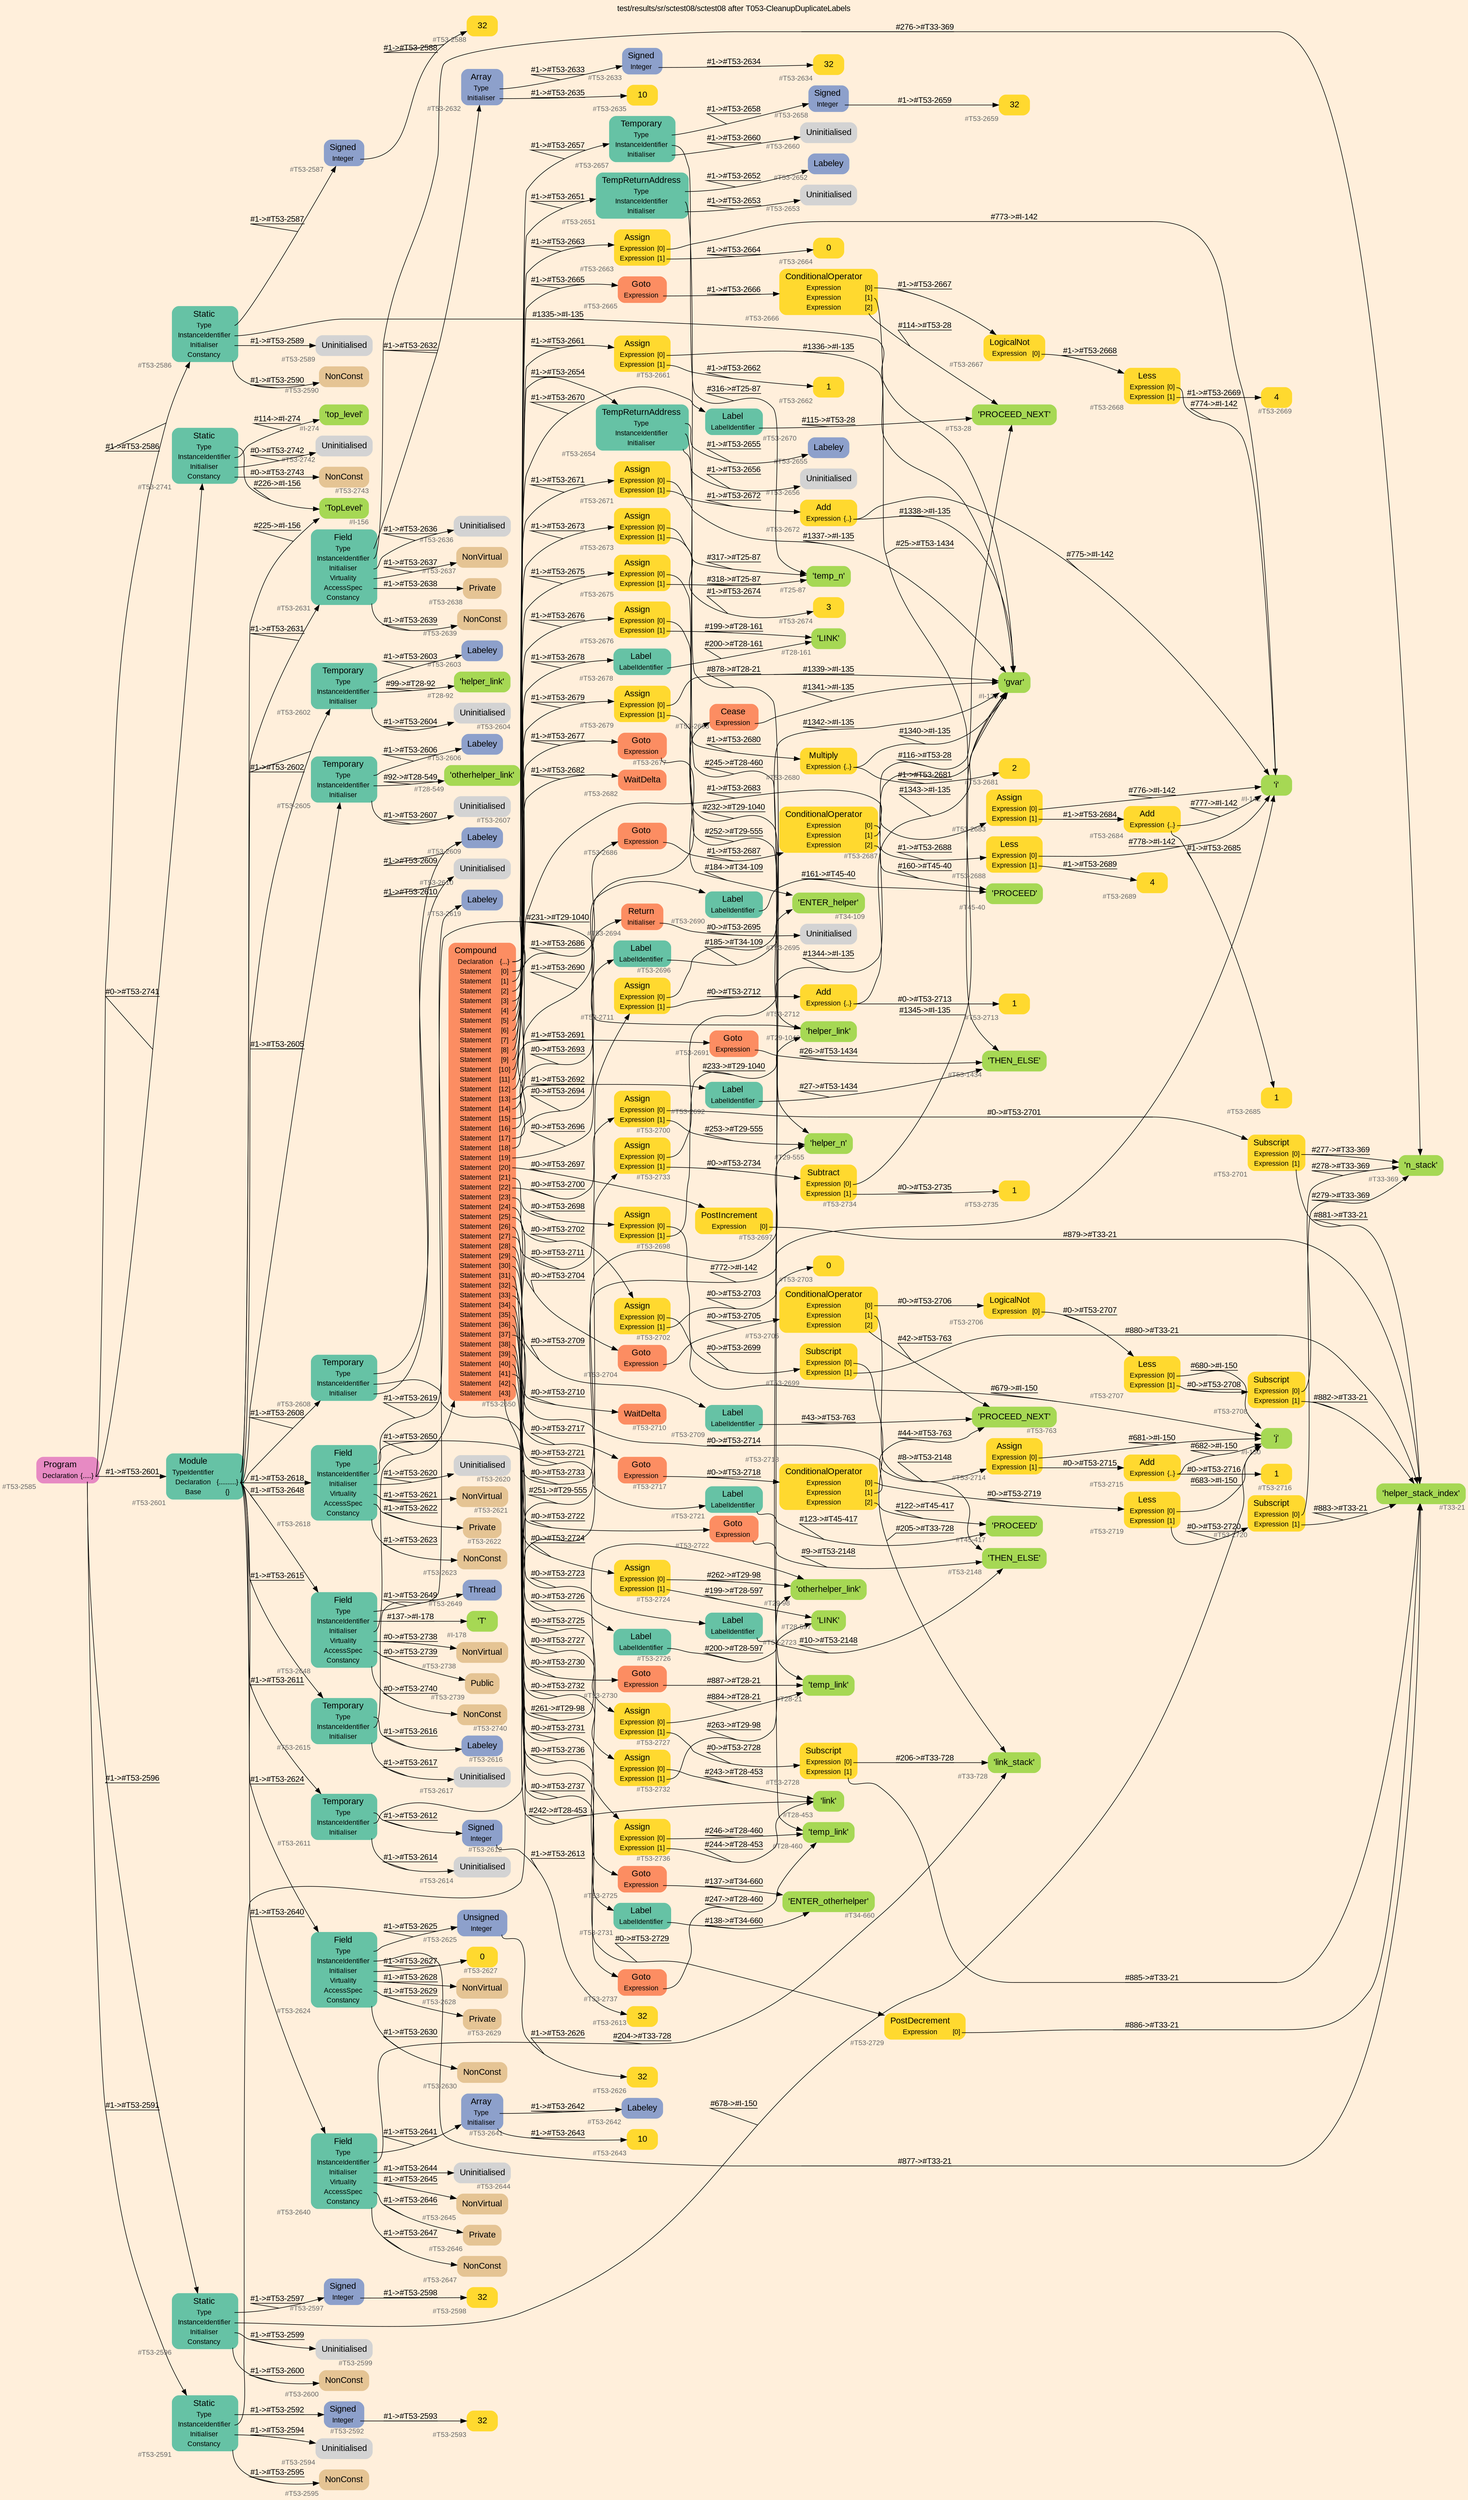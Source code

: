 digraph "test/results/sr/sctest08/sctest08 after T053-CleanupDuplicateLabels" {
label = "test/results/sr/sctest08/sctest08 after T053-CleanupDuplicateLabels"
labelloc = t
graph [
    rankdir = "LR"
    ranksep = 0.3
    bgcolor = antiquewhite1
    color = black
    fontcolor = black
    fontname = "Arial"
];
node [
    fontname = "Arial"
];
edge [
    fontname = "Arial"
];

// -------------------- node figure --------------------
// -------- block #T53-2585 ----------
"#T53-2585" [
    fillcolor = "/set28/4"
    xlabel = "#T53-2585"
    fontsize = "12"
    fontcolor = grey40
    shape = "plaintext"
    label = <<TABLE BORDER="0" CELLBORDER="0" CELLSPACING="0">
     <TR><TD><FONT COLOR="black" POINT-SIZE="15">Program</FONT></TD></TR>
     <TR><TD><FONT COLOR="black" POINT-SIZE="12">Declaration</FONT></TD><TD PORT="port0"><FONT COLOR="black" POINT-SIZE="12">{.....}</FONT></TD></TR>
    </TABLE>>
    style = "rounded,filled"
];

// -------- block #T53-2586 ----------
"#T53-2586" [
    fillcolor = "/set28/1"
    xlabel = "#T53-2586"
    fontsize = "12"
    fontcolor = grey40
    shape = "plaintext"
    label = <<TABLE BORDER="0" CELLBORDER="0" CELLSPACING="0">
     <TR><TD><FONT COLOR="black" POINT-SIZE="15">Static</FONT></TD></TR>
     <TR><TD><FONT COLOR="black" POINT-SIZE="12">Type</FONT></TD><TD PORT="port0"></TD></TR>
     <TR><TD><FONT COLOR="black" POINT-SIZE="12">InstanceIdentifier</FONT></TD><TD PORT="port1"></TD></TR>
     <TR><TD><FONT COLOR="black" POINT-SIZE="12">Initialiser</FONT></TD><TD PORT="port2"></TD></TR>
     <TR><TD><FONT COLOR="black" POINT-SIZE="12">Constancy</FONT></TD><TD PORT="port3"></TD></TR>
    </TABLE>>
    style = "rounded,filled"
];

// -------- block #T53-2587 ----------
"#T53-2587" [
    fillcolor = "/set28/3"
    xlabel = "#T53-2587"
    fontsize = "12"
    fontcolor = grey40
    shape = "plaintext"
    label = <<TABLE BORDER="0" CELLBORDER="0" CELLSPACING="0">
     <TR><TD><FONT COLOR="black" POINT-SIZE="15">Signed</FONT></TD></TR>
     <TR><TD><FONT COLOR="black" POINT-SIZE="12">Integer</FONT></TD><TD PORT="port0"></TD></TR>
    </TABLE>>
    style = "rounded,filled"
];

// -------- block #T53-2588 ----------
"#T53-2588" [
    fillcolor = "/set28/6"
    xlabel = "#T53-2588"
    fontsize = "12"
    fontcolor = grey40
    shape = "plaintext"
    label = <<TABLE BORDER="0" CELLBORDER="0" CELLSPACING="0">
     <TR><TD><FONT COLOR="black" POINT-SIZE="15">32</FONT></TD></TR>
    </TABLE>>
    style = "rounded,filled"
];

// -------- block #I-135 ----------
"#I-135" [
    fillcolor = "/set28/5"
    xlabel = "#I-135"
    fontsize = "12"
    fontcolor = grey40
    shape = "plaintext"
    label = <<TABLE BORDER="0" CELLBORDER="0" CELLSPACING="0">
     <TR><TD><FONT COLOR="black" POINT-SIZE="15">'gvar'</FONT></TD></TR>
    </TABLE>>
    style = "rounded,filled"
];

// -------- block #T53-2589 ----------
"#T53-2589" [
    xlabel = "#T53-2589"
    fontsize = "12"
    fontcolor = grey40
    shape = "plaintext"
    label = <<TABLE BORDER="0" CELLBORDER="0" CELLSPACING="0">
     <TR><TD><FONT COLOR="black" POINT-SIZE="15">Uninitialised</FONT></TD></TR>
    </TABLE>>
    style = "rounded,filled"
];

// -------- block #T53-2590 ----------
"#T53-2590" [
    fillcolor = "/set28/7"
    xlabel = "#T53-2590"
    fontsize = "12"
    fontcolor = grey40
    shape = "plaintext"
    label = <<TABLE BORDER="0" CELLBORDER="0" CELLSPACING="0">
     <TR><TD><FONT COLOR="black" POINT-SIZE="15">NonConst</FONT></TD></TR>
    </TABLE>>
    style = "rounded,filled"
];

// -------- block #T53-2591 ----------
"#T53-2591" [
    fillcolor = "/set28/1"
    xlabel = "#T53-2591"
    fontsize = "12"
    fontcolor = grey40
    shape = "plaintext"
    label = <<TABLE BORDER="0" CELLBORDER="0" CELLSPACING="0">
     <TR><TD><FONT COLOR="black" POINT-SIZE="15">Static</FONT></TD></TR>
     <TR><TD><FONT COLOR="black" POINT-SIZE="12">Type</FONT></TD><TD PORT="port0"></TD></TR>
     <TR><TD><FONT COLOR="black" POINT-SIZE="12">InstanceIdentifier</FONT></TD><TD PORT="port1"></TD></TR>
     <TR><TD><FONT COLOR="black" POINT-SIZE="12">Initialiser</FONT></TD><TD PORT="port2"></TD></TR>
     <TR><TD><FONT COLOR="black" POINT-SIZE="12">Constancy</FONT></TD><TD PORT="port3"></TD></TR>
    </TABLE>>
    style = "rounded,filled"
];

// -------- block #T53-2592 ----------
"#T53-2592" [
    fillcolor = "/set28/3"
    xlabel = "#T53-2592"
    fontsize = "12"
    fontcolor = grey40
    shape = "plaintext"
    label = <<TABLE BORDER="0" CELLBORDER="0" CELLSPACING="0">
     <TR><TD><FONT COLOR="black" POINT-SIZE="15">Signed</FONT></TD></TR>
     <TR><TD><FONT COLOR="black" POINT-SIZE="12">Integer</FONT></TD><TD PORT="port0"></TD></TR>
    </TABLE>>
    style = "rounded,filled"
];

// -------- block #T53-2593 ----------
"#T53-2593" [
    fillcolor = "/set28/6"
    xlabel = "#T53-2593"
    fontsize = "12"
    fontcolor = grey40
    shape = "plaintext"
    label = <<TABLE BORDER="0" CELLBORDER="0" CELLSPACING="0">
     <TR><TD><FONT COLOR="black" POINT-SIZE="15">32</FONT></TD></TR>
    </TABLE>>
    style = "rounded,filled"
];

// -------- block #I-142 ----------
"#I-142" [
    fillcolor = "/set28/5"
    xlabel = "#I-142"
    fontsize = "12"
    fontcolor = grey40
    shape = "plaintext"
    label = <<TABLE BORDER="0" CELLBORDER="0" CELLSPACING="0">
     <TR><TD><FONT COLOR="black" POINT-SIZE="15">'i'</FONT></TD></TR>
    </TABLE>>
    style = "rounded,filled"
];

// -------- block #T53-2594 ----------
"#T53-2594" [
    xlabel = "#T53-2594"
    fontsize = "12"
    fontcolor = grey40
    shape = "plaintext"
    label = <<TABLE BORDER="0" CELLBORDER="0" CELLSPACING="0">
     <TR><TD><FONT COLOR="black" POINT-SIZE="15">Uninitialised</FONT></TD></TR>
    </TABLE>>
    style = "rounded,filled"
];

// -------- block #T53-2595 ----------
"#T53-2595" [
    fillcolor = "/set28/7"
    xlabel = "#T53-2595"
    fontsize = "12"
    fontcolor = grey40
    shape = "plaintext"
    label = <<TABLE BORDER="0" CELLBORDER="0" CELLSPACING="0">
     <TR><TD><FONT COLOR="black" POINT-SIZE="15">NonConst</FONT></TD></TR>
    </TABLE>>
    style = "rounded,filled"
];

// -------- block #T53-2596 ----------
"#T53-2596" [
    fillcolor = "/set28/1"
    xlabel = "#T53-2596"
    fontsize = "12"
    fontcolor = grey40
    shape = "plaintext"
    label = <<TABLE BORDER="0" CELLBORDER="0" CELLSPACING="0">
     <TR><TD><FONT COLOR="black" POINT-SIZE="15">Static</FONT></TD></TR>
     <TR><TD><FONT COLOR="black" POINT-SIZE="12">Type</FONT></TD><TD PORT="port0"></TD></TR>
     <TR><TD><FONT COLOR="black" POINT-SIZE="12">InstanceIdentifier</FONT></TD><TD PORT="port1"></TD></TR>
     <TR><TD><FONT COLOR="black" POINT-SIZE="12">Initialiser</FONT></TD><TD PORT="port2"></TD></TR>
     <TR><TD><FONT COLOR="black" POINT-SIZE="12">Constancy</FONT></TD><TD PORT="port3"></TD></TR>
    </TABLE>>
    style = "rounded,filled"
];

// -------- block #T53-2597 ----------
"#T53-2597" [
    fillcolor = "/set28/3"
    xlabel = "#T53-2597"
    fontsize = "12"
    fontcolor = grey40
    shape = "plaintext"
    label = <<TABLE BORDER="0" CELLBORDER="0" CELLSPACING="0">
     <TR><TD><FONT COLOR="black" POINT-SIZE="15">Signed</FONT></TD></TR>
     <TR><TD><FONT COLOR="black" POINT-SIZE="12">Integer</FONT></TD><TD PORT="port0"></TD></TR>
    </TABLE>>
    style = "rounded,filled"
];

// -------- block #T53-2598 ----------
"#T53-2598" [
    fillcolor = "/set28/6"
    xlabel = "#T53-2598"
    fontsize = "12"
    fontcolor = grey40
    shape = "plaintext"
    label = <<TABLE BORDER="0" CELLBORDER="0" CELLSPACING="0">
     <TR><TD><FONT COLOR="black" POINT-SIZE="15">32</FONT></TD></TR>
    </TABLE>>
    style = "rounded,filled"
];

// -------- block #I-150 ----------
"#I-150" [
    fillcolor = "/set28/5"
    xlabel = "#I-150"
    fontsize = "12"
    fontcolor = grey40
    shape = "plaintext"
    label = <<TABLE BORDER="0" CELLBORDER="0" CELLSPACING="0">
     <TR><TD><FONT COLOR="black" POINT-SIZE="15">'j'</FONT></TD></TR>
    </TABLE>>
    style = "rounded,filled"
];

// -------- block #T53-2599 ----------
"#T53-2599" [
    xlabel = "#T53-2599"
    fontsize = "12"
    fontcolor = grey40
    shape = "plaintext"
    label = <<TABLE BORDER="0" CELLBORDER="0" CELLSPACING="0">
     <TR><TD><FONT COLOR="black" POINT-SIZE="15">Uninitialised</FONT></TD></TR>
    </TABLE>>
    style = "rounded,filled"
];

// -------- block #T53-2600 ----------
"#T53-2600" [
    fillcolor = "/set28/7"
    xlabel = "#T53-2600"
    fontsize = "12"
    fontcolor = grey40
    shape = "plaintext"
    label = <<TABLE BORDER="0" CELLBORDER="0" CELLSPACING="0">
     <TR><TD><FONT COLOR="black" POINT-SIZE="15">NonConst</FONT></TD></TR>
    </TABLE>>
    style = "rounded,filled"
];

// -------- block #T53-2601 ----------
"#T53-2601" [
    fillcolor = "/set28/1"
    xlabel = "#T53-2601"
    fontsize = "12"
    fontcolor = grey40
    shape = "plaintext"
    label = <<TABLE BORDER="0" CELLBORDER="0" CELLSPACING="0">
     <TR><TD><FONT COLOR="black" POINT-SIZE="15">Module</FONT></TD></TR>
     <TR><TD><FONT COLOR="black" POINT-SIZE="12">TypeIdentifier</FONT></TD><TD PORT="port0"></TD></TR>
     <TR><TD><FONT COLOR="black" POINT-SIZE="12">Declaration</FONT></TD><TD PORT="port1"><FONT COLOR="black" POINT-SIZE="12">{..........}</FONT></TD></TR>
     <TR><TD><FONT COLOR="black" POINT-SIZE="12">Base</FONT></TD><TD PORT="port2"><FONT COLOR="black" POINT-SIZE="12">{}</FONT></TD></TR>
    </TABLE>>
    style = "rounded,filled"
];

// -------- block #I-156 ----------
"#I-156" [
    fillcolor = "/set28/5"
    xlabel = "#I-156"
    fontsize = "12"
    fontcolor = grey40
    shape = "plaintext"
    label = <<TABLE BORDER="0" CELLBORDER="0" CELLSPACING="0">
     <TR><TD><FONT COLOR="black" POINT-SIZE="15">'TopLevel'</FONT></TD></TR>
    </TABLE>>
    style = "rounded,filled"
];

// -------- block #T53-2602 ----------
"#T53-2602" [
    fillcolor = "/set28/1"
    xlabel = "#T53-2602"
    fontsize = "12"
    fontcolor = grey40
    shape = "plaintext"
    label = <<TABLE BORDER="0" CELLBORDER="0" CELLSPACING="0">
     <TR><TD><FONT COLOR="black" POINT-SIZE="15">Temporary</FONT></TD></TR>
     <TR><TD><FONT COLOR="black" POINT-SIZE="12">Type</FONT></TD><TD PORT="port0"></TD></TR>
     <TR><TD><FONT COLOR="black" POINT-SIZE="12">InstanceIdentifier</FONT></TD><TD PORT="port1"></TD></TR>
     <TR><TD><FONT COLOR="black" POINT-SIZE="12">Initialiser</FONT></TD><TD PORT="port2"></TD></TR>
    </TABLE>>
    style = "rounded,filled"
];

// -------- block #T53-2603 ----------
"#T53-2603" [
    fillcolor = "/set28/3"
    xlabel = "#T53-2603"
    fontsize = "12"
    fontcolor = grey40
    shape = "plaintext"
    label = <<TABLE BORDER="0" CELLBORDER="0" CELLSPACING="0">
     <TR><TD><FONT COLOR="black" POINT-SIZE="15">Labeley</FONT></TD></TR>
    </TABLE>>
    style = "rounded,filled"
];

// -------- block #T28-92 ----------
"#T28-92" [
    fillcolor = "/set28/5"
    xlabel = "#T28-92"
    fontsize = "12"
    fontcolor = grey40
    shape = "plaintext"
    label = <<TABLE BORDER="0" CELLBORDER="0" CELLSPACING="0">
     <TR><TD><FONT COLOR="black" POINT-SIZE="15">'helper_link'</FONT></TD></TR>
    </TABLE>>
    style = "rounded,filled"
];

// -------- block #T53-2604 ----------
"#T53-2604" [
    xlabel = "#T53-2604"
    fontsize = "12"
    fontcolor = grey40
    shape = "plaintext"
    label = <<TABLE BORDER="0" CELLBORDER="0" CELLSPACING="0">
     <TR><TD><FONT COLOR="black" POINT-SIZE="15">Uninitialised</FONT></TD></TR>
    </TABLE>>
    style = "rounded,filled"
];

// -------- block #T53-2605 ----------
"#T53-2605" [
    fillcolor = "/set28/1"
    xlabel = "#T53-2605"
    fontsize = "12"
    fontcolor = grey40
    shape = "plaintext"
    label = <<TABLE BORDER="0" CELLBORDER="0" CELLSPACING="0">
     <TR><TD><FONT COLOR="black" POINT-SIZE="15">Temporary</FONT></TD></TR>
     <TR><TD><FONT COLOR="black" POINT-SIZE="12">Type</FONT></TD><TD PORT="port0"></TD></TR>
     <TR><TD><FONT COLOR="black" POINT-SIZE="12">InstanceIdentifier</FONT></TD><TD PORT="port1"></TD></TR>
     <TR><TD><FONT COLOR="black" POINT-SIZE="12">Initialiser</FONT></TD><TD PORT="port2"></TD></TR>
    </TABLE>>
    style = "rounded,filled"
];

// -------- block #T53-2606 ----------
"#T53-2606" [
    fillcolor = "/set28/3"
    xlabel = "#T53-2606"
    fontsize = "12"
    fontcolor = grey40
    shape = "plaintext"
    label = <<TABLE BORDER="0" CELLBORDER="0" CELLSPACING="0">
     <TR><TD><FONT COLOR="black" POINT-SIZE="15">Labeley</FONT></TD></TR>
    </TABLE>>
    style = "rounded,filled"
];

// -------- block #T28-549 ----------
"#T28-549" [
    fillcolor = "/set28/5"
    xlabel = "#T28-549"
    fontsize = "12"
    fontcolor = grey40
    shape = "plaintext"
    label = <<TABLE BORDER="0" CELLBORDER="0" CELLSPACING="0">
     <TR><TD><FONT COLOR="black" POINT-SIZE="15">'otherhelper_link'</FONT></TD></TR>
    </TABLE>>
    style = "rounded,filled"
];

// -------- block #T53-2607 ----------
"#T53-2607" [
    xlabel = "#T53-2607"
    fontsize = "12"
    fontcolor = grey40
    shape = "plaintext"
    label = <<TABLE BORDER="0" CELLBORDER="0" CELLSPACING="0">
     <TR><TD><FONT COLOR="black" POINT-SIZE="15">Uninitialised</FONT></TD></TR>
    </TABLE>>
    style = "rounded,filled"
];

// -------- block #T53-2608 ----------
"#T53-2608" [
    fillcolor = "/set28/1"
    xlabel = "#T53-2608"
    fontsize = "12"
    fontcolor = grey40
    shape = "plaintext"
    label = <<TABLE BORDER="0" CELLBORDER="0" CELLSPACING="0">
     <TR><TD><FONT COLOR="black" POINT-SIZE="15">Temporary</FONT></TD></TR>
     <TR><TD><FONT COLOR="black" POINT-SIZE="12">Type</FONT></TD><TD PORT="port0"></TD></TR>
     <TR><TD><FONT COLOR="black" POINT-SIZE="12">InstanceIdentifier</FONT></TD><TD PORT="port1"></TD></TR>
     <TR><TD><FONT COLOR="black" POINT-SIZE="12">Initialiser</FONT></TD><TD PORT="port2"></TD></TR>
    </TABLE>>
    style = "rounded,filled"
];

// -------- block #T53-2609 ----------
"#T53-2609" [
    fillcolor = "/set28/3"
    xlabel = "#T53-2609"
    fontsize = "12"
    fontcolor = grey40
    shape = "plaintext"
    label = <<TABLE BORDER="0" CELLBORDER="0" CELLSPACING="0">
     <TR><TD><FONT COLOR="black" POINT-SIZE="15">Labeley</FONT></TD></TR>
    </TABLE>>
    style = "rounded,filled"
];

// -------- block #T29-98 ----------
"#T29-98" [
    fillcolor = "/set28/5"
    xlabel = "#T29-98"
    fontsize = "12"
    fontcolor = grey40
    shape = "plaintext"
    label = <<TABLE BORDER="0" CELLBORDER="0" CELLSPACING="0">
     <TR><TD><FONT COLOR="black" POINT-SIZE="15">'otherhelper_link'</FONT></TD></TR>
    </TABLE>>
    style = "rounded,filled"
];

// -------- block #T53-2610 ----------
"#T53-2610" [
    xlabel = "#T53-2610"
    fontsize = "12"
    fontcolor = grey40
    shape = "plaintext"
    label = <<TABLE BORDER="0" CELLBORDER="0" CELLSPACING="0">
     <TR><TD><FONT COLOR="black" POINT-SIZE="15">Uninitialised</FONT></TD></TR>
    </TABLE>>
    style = "rounded,filled"
];

// -------- block #T53-2611 ----------
"#T53-2611" [
    fillcolor = "/set28/1"
    xlabel = "#T53-2611"
    fontsize = "12"
    fontcolor = grey40
    shape = "plaintext"
    label = <<TABLE BORDER="0" CELLBORDER="0" CELLSPACING="0">
     <TR><TD><FONT COLOR="black" POINT-SIZE="15">Temporary</FONT></TD></TR>
     <TR><TD><FONT COLOR="black" POINT-SIZE="12">Type</FONT></TD><TD PORT="port0"></TD></TR>
     <TR><TD><FONT COLOR="black" POINT-SIZE="12">InstanceIdentifier</FONT></TD><TD PORT="port1"></TD></TR>
     <TR><TD><FONT COLOR="black" POINT-SIZE="12">Initialiser</FONT></TD><TD PORT="port2"></TD></TR>
    </TABLE>>
    style = "rounded,filled"
];

// -------- block #T53-2612 ----------
"#T53-2612" [
    fillcolor = "/set28/3"
    xlabel = "#T53-2612"
    fontsize = "12"
    fontcolor = grey40
    shape = "plaintext"
    label = <<TABLE BORDER="0" CELLBORDER="0" CELLSPACING="0">
     <TR><TD><FONT COLOR="black" POINT-SIZE="15">Signed</FONT></TD></TR>
     <TR><TD><FONT COLOR="black" POINT-SIZE="12">Integer</FONT></TD><TD PORT="port0"></TD></TR>
    </TABLE>>
    style = "rounded,filled"
];

// -------- block #T53-2613 ----------
"#T53-2613" [
    fillcolor = "/set28/6"
    xlabel = "#T53-2613"
    fontsize = "12"
    fontcolor = grey40
    shape = "plaintext"
    label = <<TABLE BORDER="0" CELLBORDER="0" CELLSPACING="0">
     <TR><TD><FONT COLOR="black" POINT-SIZE="15">32</FONT></TD></TR>
    </TABLE>>
    style = "rounded,filled"
];

// -------- block #T29-555 ----------
"#T29-555" [
    fillcolor = "/set28/5"
    xlabel = "#T29-555"
    fontsize = "12"
    fontcolor = grey40
    shape = "plaintext"
    label = <<TABLE BORDER="0" CELLBORDER="0" CELLSPACING="0">
     <TR><TD><FONT COLOR="black" POINT-SIZE="15">'helper_n'</FONT></TD></TR>
    </TABLE>>
    style = "rounded,filled"
];

// -------- block #T53-2614 ----------
"#T53-2614" [
    xlabel = "#T53-2614"
    fontsize = "12"
    fontcolor = grey40
    shape = "plaintext"
    label = <<TABLE BORDER="0" CELLBORDER="0" CELLSPACING="0">
     <TR><TD><FONT COLOR="black" POINT-SIZE="15">Uninitialised</FONT></TD></TR>
    </TABLE>>
    style = "rounded,filled"
];

// -------- block #T53-2615 ----------
"#T53-2615" [
    fillcolor = "/set28/1"
    xlabel = "#T53-2615"
    fontsize = "12"
    fontcolor = grey40
    shape = "plaintext"
    label = <<TABLE BORDER="0" CELLBORDER="0" CELLSPACING="0">
     <TR><TD><FONT COLOR="black" POINT-SIZE="15">Temporary</FONT></TD></TR>
     <TR><TD><FONT COLOR="black" POINT-SIZE="12">Type</FONT></TD><TD PORT="port0"></TD></TR>
     <TR><TD><FONT COLOR="black" POINT-SIZE="12">InstanceIdentifier</FONT></TD><TD PORT="port1"></TD></TR>
     <TR><TD><FONT COLOR="black" POINT-SIZE="12">Initialiser</FONT></TD><TD PORT="port2"></TD></TR>
    </TABLE>>
    style = "rounded,filled"
];

// -------- block #T53-2616 ----------
"#T53-2616" [
    fillcolor = "/set28/3"
    xlabel = "#T53-2616"
    fontsize = "12"
    fontcolor = grey40
    shape = "plaintext"
    label = <<TABLE BORDER="0" CELLBORDER="0" CELLSPACING="0">
     <TR><TD><FONT COLOR="black" POINT-SIZE="15">Labeley</FONT></TD></TR>
    </TABLE>>
    style = "rounded,filled"
];

// -------- block #T29-1040 ----------
"#T29-1040" [
    fillcolor = "/set28/5"
    xlabel = "#T29-1040"
    fontsize = "12"
    fontcolor = grey40
    shape = "plaintext"
    label = <<TABLE BORDER="0" CELLBORDER="0" CELLSPACING="0">
     <TR><TD><FONT COLOR="black" POINT-SIZE="15">'helper_link'</FONT></TD></TR>
    </TABLE>>
    style = "rounded,filled"
];

// -------- block #T53-2617 ----------
"#T53-2617" [
    xlabel = "#T53-2617"
    fontsize = "12"
    fontcolor = grey40
    shape = "plaintext"
    label = <<TABLE BORDER="0" CELLBORDER="0" CELLSPACING="0">
     <TR><TD><FONT COLOR="black" POINT-SIZE="15">Uninitialised</FONT></TD></TR>
    </TABLE>>
    style = "rounded,filled"
];

// -------- block #T53-2618 ----------
"#T53-2618" [
    fillcolor = "/set28/1"
    xlabel = "#T53-2618"
    fontsize = "12"
    fontcolor = grey40
    shape = "plaintext"
    label = <<TABLE BORDER="0" CELLBORDER="0" CELLSPACING="0">
     <TR><TD><FONT COLOR="black" POINT-SIZE="15">Field</FONT></TD></TR>
     <TR><TD><FONT COLOR="black" POINT-SIZE="12">Type</FONT></TD><TD PORT="port0"></TD></TR>
     <TR><TD><FONT COLOR="black" POINT-SIZE="12">InstanceIdentifier</FONT></TD><TD PORT="port1"></TD></TR>
     <TR><TD><FONT COLOR="black" POINT-SIZE="12">Initialiser</FONT></TD><TD PORT="port2"></TD></TR>
     <TR><TD><FONT COLOR="black" POINT-SIZE="12">Virtuality</FONT></TD><TD PORT="port3"></TD></TR>
     <TR><TD><FONT COLOR="black" POINT-SIZE="12">AccessSpec</FONT></TD><TD PORT="port4"></TD></TR>
     <TR><TD><FONT COLOR="black" POINT-SIZE="12">Constancy</FONT></TD><TD PORT="port5"></TD></TR>
    </TABLE>>
    style = "rounded,filled"
];

// -------- block #T53-2619 ----------
"#T53-2619" [
    fillcolor = "/set28/3"
    xlabel = "#T53-2619"
    fontsize = "12"
    fontcolor = grey40
    shape = "plaintext"
    label = <<TABLE BORDER="0" CELLBORDER="0" CELLSPACING="0">
     <TR><TD><FONT COLOR="black" POINT-SIZE="15">Labeley</FONT></TD></TR>
    </TABLE>>
    style = "rounded,filled"
];

// -------- block #T28-453 ----------
"#T28-453" [
    fillcolor = "/set28/5"
    xlabel = "#T28-453"
    fontsize = "12"
    fontcolor = grey40
    shape = "plaintext"
    label = <<TABLE BORDER="0" CELLBORDER="0" CELLSPACING="0">
     <TR><TD><FONT COLOR="black" POINT-SIZE="15">'link'</FONT></TD></TR>
    </TABLE>>
    style = "rounded,filled"
];

// -------- block #T53-2620 ----------
"#T53-2620" [
    xlabel = "#T53-2620"
    fontsize = "12"
    fontcolor = grey40
    shape = "plaintext"
    label = <<TABLE BORDER="0" CELLBORDER="0" CELLSPACING="0">
     <TR><TD><FONT COLOR="black" POINT-SIZE="15">Uninitialised</FONT></TD></TR>
    </TABLE>>
    style = "rounded,filled"
];

// -------- block #T53-2621 ----------
"#T53-2621" [
    fillcolor = "/set28/7"
    xlabel = "#T53-2621"
    fontsize = "12"
    fontcolor = grey40
    shape = "plaintext"
    label = <<TABLE BORDER="0" CELLBORDER="0" CELLSPACING="0">
     <TR><TD><FONT COLOR="black" POINT-SIZE="15">NonVirtual</FONT></TD></TR>
    </TABLE>>
    style = "rounded,filled"
];

// -------- block #T53-2622 ----------
"#T53-2622" [
    fillcolor = "/set28/7"
    xlabel = "#T53-2622"
    fontsize = "12"
    fontcolor = grey40
    shape = "plaintext"
    label = <<TABLE BORDER="0" CELLBORDER="0" CELLSPACING="0">
     <TR><TD><FONT COLOR="black" POINT-SIZE="15">Private</FONT></TD></TR>
    </TABLE>>
    style = "rounded,filled"
];

// -------- block #T53-2623 ----------
"#T53-2623" [
    fillcolor = "/set28/7"
    xlabel = "#T53-2623"
    fontsize = "12"
    fontcolor = grey40
    shape = "plaintext"
    label = <<TABLE BORDER="0" CELLBORDER="0" CELLSPACING="0">
     <TR><TD><FONT COLOR="black" POINT-SIZE="15">NonConst</FONT></TD></TR>
    </TABLE>>
    style = "rounded,filled"
];

// -------- block #T53-2624 ----------
"#T53-2624" [
    fillcolor = "/set28/1"
    xlabel = "#T53-2624"
    fontsize = "12"
    fontcolor = grey40
    shape = "plaintext"
    label = <<TABLE BORDER="0" CELLBORDER="0" CELLSPACING="0">
     <TR><TD><FONT COLOR="black" POINT-SIZE="15">Field</FONT></TD></TR>
     <TR><TD><FONT COLOR="black" POINT-SIZE="12">Type</FONT></TD><TD PORT="port0"></TD></TR>
     <TR><TD><FONT COLOR="black" POINT-SIZE="12">InstanceIdentifier</FONT></TD><TD PORT="port1"></TD></TR>
     <TR><TD><FONT COLOR="black" POINT-SIZE="12">Initialiser</FONT></TD><TD PORT="port2"></TD></TR>
     <TR><TD><FONT COLOR="black" POINT-SIZE="12">Virtuality</FONT></TD><TD PORT="port3"></TD></TR>
     <TR><TD><FONT COLOR="black" POINT-SIZE="12">AccessSpec</FONT></TD><TD PORT="port4"></TD></TR>
     <TR><TD><FONT COLOR="black" POINT-SIZE="12">Constancy</FONT></TD><TD PORT="port5"></TD></TR>
    </TABLE>>
    style = "rounded,filled"
];

// -------- block #T53-2625 ----------
"#T53-2625" [
    fillcolor = "/set28/3"
    xlabel = "#T53-2625"
    fontsize = "12"
    fontcolor = grey40
    shape = "plaintext"
    label = <<TABLE BORDER="0" CELLBORDER="0" CELLSPACING="0">
     <TR><TD><FONT COLOR="black" POINT-SIZE="15">Unsigned</FONT></TD></TR>
     <TR><TD><FONT COLOR="black" POINT-SIZE="12">Integer</FONT></TD><TD PORT="port0"></TD></TR>
    </TABLE>>
    style = "rounded,filled"
];

// -------- block #T53-2626 ----------
"#T53-2626" [
    fillcolor = "/set28/6"
    xlabel = "#T53-2626"
    fontsize = "12"
    fontcolor = grey40
    shape = "plaintext"
    label = <<TABLE BORDER="0" CELLBORDER="0" CELLSPACING="0">
     <TR><TD><FONT COLOR="black" POINT-SIZE="15">32</FONT></TD></TR>
    </TABLE>>
    style = "rounded,filled"
];

// -------- block #T33-21 ----------
"#T33-21" [
    fillcolor = "/set28/5"
    xlabel = "#T33-21"
    fontsize = "12"
    fontcolor = grey40
    shape = "plaintext"
    label = <<TABLE BORDER="0" CELLBORDER="0" CELLSPACING="0">
     <TR><TD><FONT COLOR="black" POINT-SIZE="15">'helper_stack_index'</FONT></TD></TR>
    </TABLE>>
    style = "rounded,filled"
];

// -------- block #T53-2627 ----------
"#T53-2627" [
    fillcolor = "/set28/6"
    xlabel = "#T53-2627"
    fontsize = "12"
    fontcolor = grey40
    shape = "plaintext"
    label = <<TABLE BORDER="0" CELLBORDER="0" CELLSPACING="0">
     <TR><TD><FONT COLOR="black" POINT-SIZE="15">0</FONT></TD></TR>
    </TABLE>>
    style = "rounded,filled"
];

// -------- block #T53-2628 ----------
"#T53-2628" [
    fillcolor = "/set28/7"
    xlabel = "#T53-2628"
    fontsize = "12"
    fontcolor = grey40
    shape = "plaintext"
    label = <<TABLE BORDER="0" CELLBORDER="0" CELLSPACING="0">
     <TR><TD><FONT COLOR="black" POINT-SIZE="15">NonVirtual</FONT></TD></TR>
    </TABLE>>
    style = "rounded,filled"
];

// -------- block #T53-2629 ----------
"#T53-2629" [
    fillcolor = "/set28/7"
    xlabel = "#T53-2629"
    fontsize = "12"
    fontcolor = grey40
    shape = "plaintext"
    label = <<TABLE BORDER="0" CELLBORDER="0" CELLSPACING="0">
     <TR><TD><FONT COLOR="black" POINT-SIZE="15">Private</FONT></TD></TR>
    </TABLE>>
    style = "rounded,filled"
];

// -------- block #T53-2630 ----------
"#T53-2630" [
    fillcolor = "/set28/7"
    xlabel = "#T53-2630"
    fontsize = "12"
    fontcolor = grey40
    shape = "plaintext"
    label = <<TABLE BORDER="0" CELLBORDER="0" CELLSPACING="0">
     <TR><TD><FONT COLOR="black" POINT-SIZE="15">NonConst</FONT></TD></TR>
    </TABLE>>
    style = "rounded,filled"
];

// -------- block #T53-2631 ----------
"#T53-2631" [
    fillcolor = "/set28/1"
    xlabel = "#T53-2631"
    fontsize = "12"
    fontcolor = grey40
    shape = "plaintext"
    label = <<TABLE BORDER="0" CELLBORDER="0" CELLSPACING="0">
     <TR><TD><FONT COLOR="black" POINT-SIZE="15">Field</FONT></TD></TR>
     <TR><TD><FONT COLOR="black" POINT-SIZE="12">Type</FONT></TD><TD PORT="port0"></TD></TR>
     <TR><TD><FONT COLOR="black" POINT-SIZE="12">InstanceIdentifier</FONT></TD><TD PORT="port1"></TD></TR>
     <TR><TD><FONT COLOR="black" POINT-SIZE="12">Initialiser</FONT></TD><TD PORT="port2"></TD></TR>
     <TR><TD><FONT COLOR="black" POINT-SIZE="12">Virtuality</FONT></TD><TD PORT="port3"></TD></TR>
     <TR><TD><FONT COLOR="black" POINT-SIZE="12">AccessSpec</FONT></TD><TD PORT="port4"></TD></TR>
     <TR><TD><FONT COLOR="black" POINT-SIZE="12">Constancy</FONT></TD><TD PORT="port5"></TD></TR>
    </TABLE>>
    style = "rounded,filled"
];

// -------- block #T53-2632 ----------
"#T53-2632" [
    fillcolor = "/set28/3"
    xlabel = "#T53-2632"
    fontsize = "12"
    fontcolor = grey40
    shape = "plaintext"
    label = <<TABLE BORDER="0" CELLBORDER="0" CELLSPACING="0">
     <TR><TD><FONT COLOR="black" POINT-SIZE="15">Array</FONT></TD></TR>
     <TR><TD><FONT COLOR="black" POINT-SIZE="12">Type</FONT></TD><TD PORT="port0"></TD></TR>
     <TR><TD><FONT COLOR="black" POINT-SIZE="12">Initialiser</FONT></TD><TD PORT="port1"></TD></TR>
    </TABLE>>
    style = "rounded,filled"
];

// -------- block #T53-2633 ----------
"#T53-2633" [
    fillcolor = "/set28/3"
    xlabel = "#T53-2633"
    fontsize = "12"
    fontcolor = grey40
    shape = "plaintext"
    label = <<TABLE BORDER="0" CELLBORDER="0" CELLSPACING="0">
     <TR><TD><FONT COLOR="black" POINT-SIZE="15">Signed</FONT></TD></TR>
     <TR><TD><FONT COLOR="black" POINT-SIZE="12">Integer</FONT></TD><TD PORT="port0"></TD></TR>
    </TABLE>>
    style = "rounded,filled"
];

// -------- block #T53-2634 ----------
"#T53-2634" [
    fillcolor = "/set28/6"
    xlabel = "#T53-2634"
    fontsize = "12"
    fontcolor = grey40
    shape = "plaintext"
    label = <<TABLE BORDER="0" CELLBORDER="0" CELLSPACING="0">
     <TR><TD><FONT COLOR="black" POINT-SIZE="15">32</FONT></TD></TR>
    </TABLE>>
    style = "rounded,filled"
];

// -------- block #T53-2635 ----------
"#T53-2635" [
    fillcolor = "/set28/6"
    xlabel = "#T53-2635"
    fontsize = "12"
    fontcolor = grey40
    shape = "plaintext"
    label = <<TABLE BORDER="0" CELLBORDER="0" CELLSPACING="0">
     <TR><TD><FONT COLOR="black" POINT-SIZE="15">10</FONT></TD></TR>
    </TABLE>>
    style = "rounded,filled"
];

// -------- block #T33-369 ----------
"#T33-369" [
    fillcolor = "/set28/5"
    xlabel = "#T33-369"
    fontsize = "12"
    fontcolor = grey40
    shape = "plaintext"
    label = <<TABLE BORDER="0" CELLBORDER="0" CELLSPACING="0">
     <TR><TD><FONT COLOR="black" POINT-SIZE="15">'n_stack'</FONT></TD></TR>
    </TABLE>>
    style = "rounded,filled"
];

// -------- block #T53-2636 ----------
"#T53-2636" [
    xlabel = "#T53-2636"
    fontsize = "12"
    fontcolor = grey40
    shape = "plaintext"
    label = <<TABLE BORDER="0" CELLBORDER="0" CELLSPACING="0">
     <TR><TD><FONT COLOR="black" POINT-SIZE="15">Uninitialised</FONT></TD></TR>
    </TABLE>>
    style = "rounded,filled"
];

// -------- block #T53-2637 ----------
"#T53-2637" [
    fillcolor = "/set28/7"
    xlabel = "#T53-2637"
    fontsize = "12"
    fontcolor = grey40
    shape = "plaintext"
    label = <<TABLE BORDER="0" CELLBORDER="0" CELLSPACING="0">
     <TR><TD><FONT COLOR="black" POINT-SIZE="15">NonVirtual</FONT></TD></TR>
    </TABLE>>
    style = "rounded,filled"
];

// -------- block #T53-2638 ----------
"#T53-2638" [
    fillcolor = "/set28/7"
    xlabel = "#T53-2638"
    fontsize = "12"
    fontcolor = grey40
    shape = "plaintext"
    label = <<TABLE BORDER="0" CELLBORDER="0" CELLSPACING="0">
     <TR><TD><FONT COLOR="black" POINT-SIZE="15">Private</FONT></TD></TR>
    </TABLE>>
    style = "rounded,filled"
];

// -------- block #T53-2639 ----------
"#T53-2639" [
    fillcolor = "/set28/7"
    xlabel = "#T53-2639"
    fontsize = "12"
    fontcolor = grey40
    shape = "plaintext"
    label = <<TABLE BORDER="0" CELLBORDER="0" CELLSPACING="0">
     <TR><TD><FONT COLOR="black" POINT-SIZE="15">NonConst</FONT></TD></TR>
    </TABLE>>
    style = "rounded,filled"
];

// -------- block #T53-2640 ----------
"#T53-2640" [
    fillcolor = "/set28/1"
    xlabel = "#T53-2640"
    fontsize = "12"
    fontcolor = grey40
    shape = "plaintext"
    label = <<TABLE BORDER="0" CELLBORDER="0" CELLSPACING="0">
     <TR><TD><FONT COLOR="black" POINT-SIZE="15">Field</FONT></TD></TR>
     <TR><TD><FONT COLOR="black" POINT-SIZE="12">Type</FONT></TD><TD PORT="port0"></TD></TR>
     <TR><TD><FONT COLOR="black" POINT-SIZE="12">InstanceIdentifier</FONT></TD><TD PORT="port1"></TD></TR>
     <TR><TD><FONT COLOR="black" POINT-SIZE="12">Initialiser</FONT></TD><TD PORT="port2"></TD></TR>
     <TR><TD><FONT COLOR="black" POINT-SIZE="12">Virtuality</FONT></TD><TD PORT="port3"></TD></TR>
     <TR><TD><FONT COLOR="black" POINT-SIZE="12">AccessSpec</FONT></TD><TD PORT="port4"></TD></TR>
     <TR><TD><FONT COLOR="black" POINT-SIZE="12">Constancy</FONT></TD><TD PORT="port5"></TD></TR>
    </TABLE>>
    style = "rounded,filled"
];

// -------- block #T53-2641 ----------
"#T53-2641" [
    fillcolor = "/set28/3"
    xlabel = "#T53-2641"
    fontsize = "12"
    fontcolor = grey40
    shape = "plaintext"
    label = <<TABLE BORDER="0" CELLBORDER="0" CELLSPACING="0">
     <TR><TD><FONT COLOR="black" POINT-SIZE="15">Array</FONT></TD></TR>
     <TR><TD><FONT COLOR="black" POINT-SIZE="12">Type</FONT></TD><TD PORT="port0"></TD></TR>
     <TR><TD><FONT COLOR="black" POINT-SIZE="12">Initialiser</FONT></TD><TD PORT="port1"></TD></TR>
    </TABLE>>
    style = "rounded,filled"
];

// -------- block #T53-2642 ----------
"#T53-2642" [
    fillcolor = "/set28/3"
    xlabel = "#T53-2642"
    fontsize = "12"
    fontcolor = grey40
    shape = "plaintext"
    label = <<TABLE BORDER="0" CELLBORDER="0" CELLSPACING="0">
     <TR><TD><FONT COLOR="black" POINT-SIZE="15">Labeley</FONT></TD></TR>
    </TABLE>>
    style = "rounded,filled"
];

// -------- block #T53-2643 ----------
"#T53-2643" [
    fillcolor = "/set28/6"
    xlabel = "#T53-2643"
    fontsize = "12"
    fontcolor = grey40
    shape = "plaintext"
    label = <<TABLE BORDER="0" CELLBORDER="0" CELLSPACING="0">
     <TR><TD><FONT COLOR="black" POINT-SIZE="15">10</FONT></TD></TR>
    </TABLE>>
    style = "rounded,filled"
];

// -------- block #T33-728 ----------
"#T33-728" [
    fillcolor = "/set28/5"
    xlabel = "#T33-728"
    fontsize = "12"
    fontcolor = grey40
    shape = "plaintext"
    label = <<TABLE BORDER="0" CELLBORDER="0" CELLSPACING="0">
     <TR><TD><FONT COLOR="black" POINT-SIZE="15">'link_stack'</FONT></TD></TR>
    </TABLE>>
    style = "rounded,filled"
];

// -------- block #T53-2644 ----------
"#T53-2644" [
    xlabel = "#T53-2644"
    fontsize = "12"
    fontcolor = grey40
    shape = "plaintext"
    label = <<TABLE BORDER="0" CELLBORDER="0" CELLSPACING="0">
     <TR><TD><FONT COLOR="black" POINT-SIZE="15">Uninitialised</FONT></TD></TR>
    </TABLE>>
    style = "rounded,filled"
];

// -------- block #T53-2645 ----------
"#T53-2645" [
    fillcolor = "/set28/7"
    xlabel = "#T53-2645"
    fontsize = "12"
    fontcolor = grey40
    shape = "plaintext"
    label = <<TABLE BORDER="0" CELLBORDER="0" CELLSPACING="0">
     <TR><TD><FONT COLOR="black" POINT-SIZE="15">NonVirtual</FONT></TD></TR>
    </TABLE>>
    style = "rounded,filled"
];

// -------- block #T53-2646 ----------
"#T53-2646" [
    fillcolor = "/set28/7"
    xlabel = "#T53-2646"
    fontsize = "12"
    fontcolor = grey40
    shape = "plaintext"
    label = <<TABLE BORDER="0" CELLBORDER="0" CELLSPACING="0">
     <TR><TD><FONT COLOR="black" POINT-SIZE="15">Private</FONT></TD></TR>
    </TABLE>>
    style = "rounded,filled"
];

// -------- block #T53-2647 ----------
"#T53-2647" [
    fillcolor = "/set28/7"
    xlabel = "#T53-2647"
    fontsize = "12"
    fontcolor = grey40
    shape = "plaintext"
    label = <<TABLE BORDER="0" CELLBORDER="0" CELLSPACING="0">
     <TR><TD><FONT COLOR="black" POINT-SIZE="15">NonConst</FONT></TD></TR>
    </TABLE>>
    style = "rounded,filled"
];

// -------- block #T53-2648 ----------
"#T53-2648" [
    fillcolor = "/set28/1"
    xlabel = "#T53-2648"
    fontsize = "12"
    fontcolor = grey40
    shape = "plaintext"
    label = <<TABLE BORDER="0" CELLBORDER="0" CELLSPACING="0">
     <TR><TD><FONT COLOR="black" POINT-SIZE="15">Field</FONT></TD></TR>
     <TR><TD><FONT COLOR="black" POINT-SIZE="12">Type</FONT></TD><TD PORT="port0"></TD></TR>
     <TR><TD><FONT COLOR="black" POINT-SIZE="12">InstanceIdentifier</FONT></TD><TD PORT="port1"></TD></TR>
     <TR><TD><FONT COLOR="black" POINT-SIZE="12">Initialiser</FONT></TD><TD PORT="port2"></TD></TR>
     <TR><TD><FONT COLOR="black" POINT-SIZE="12">Virtuality</FONT></TD><TD PORT="port3"></TD></TR>
     <TR><TD><FONT COLOR="black" POINT-SIZE="12">AccessSpec</FONT></TD><TD PORT="port4"></TD></TR>
     <TR><TD><FONT COLOR="black" POINT-SIZE="12">Constancy</FONT></TD><TD PORT="port5"></TD></TR>
    </TABLE>>
    style = "rounded,filled"
];

// -------- block #T53-2649 ----------
"#T53-2649" [
    fillcolor = "/set28/3"
    xlabel = "#T53-2649"
    fontsize = "12"
    fontcolor = grey40
    shape = "plaintext"
    label = <<TABLE BORDER="0" CELLBORDER="0" CELLSPACING="0">
     <TR><TD><FONT COLOR="black" POINT-SIZE="15">Thread</FONT></TD></TR>
    </TABLE>>
    style = "rounded,filled"
];

// -------- block #I-178 ----------
"#I-178" [
    fillcolor = "/set28/5"
    xlabel = "#I-178"
    fontsize = "12"
    fontcolor = grey40
    shape = "plaintext"
    label = <<TABLE BORDER="0" CELLBORDER="0" CELLSPACING="0">
     <TR><TD><FONT COLOR="black" POINT-SIZE="15">'T'</FONT></TD></TR>
    </TABLE>>
    style = "rounded,filled"
];

// -------- block #T53-2650 ----------
"#T53-2650" [
    fillcolor = "/set28/2"
    xlabel = "#T53-2650"
    fontsize = "12"
    fontcolor = grey40
    shape = "plaintext"
    label = <<TABLE BORDER="0" CELLBORDER="0" CELLSPACING="0">
     <TR><TD><FONT COLOR="black" POINT-SIZE="15">Compound</FONT></TD></TR>
     <TR><TD><FONT COLOR="black" POINT-SIZE="12">Declaration</FONT></TD><TD PORT="port0"><FONT COLOR="black" POINT-SIZE="12">{...}</FONT></TD></TR>
     <TR><TD><FONT COLOR="black" POINT-SIZE="12">Statement</FONT></TD><TD PORT="port1"><FONT COLOR="black" POINT-SIZE="12">[0]</FONT></TD></TR>
     <TR><TD><FONT COLOR="black" POINT-SIZE="12">Statement</FONT></TD><TD PORT="port2"><FONT COLOR="black" POINT-SIZE="12">[1]</FONT></TD></TR>
     <TR><TD><FONT COLOR="black" POINT-SIZE="12">Statement</FONT></TD><TD PORT="port3"><FONT COLOR="black" POINT-SIZE="12">[2]</FONT></TD></TR>
     <TR><TD><FONT COLOR="black" POINT-SIZE="12">Statement</FONT></TD><TD PORT="port4"><FONT COLOR="black" POINT-SIZE="12">[3]</FONT></TD></TR>
     <TR><TD><FONT COLOR="black" POINT-SIZE="12">Statement</FONT></TD><TD PORT="port5"><FONT COLOR="black" POINT-SIZE="12">[4]</FONT></TD></TR>
     <TR><TD><FONT COLOR="black" POINT-SIZE="12">Statement</FONT></TD><TD PORT="port6"><FONT COLOR="black" POINT-SIZE="12">[5]</FONT></TD></TR>
     <TR><TD><FONT COLOR="black" POINT-SIZE="12">Statement</FONT></TD><TD PORT="port7"><FONT COLOR="black" POINT-SIZE="12">[6]</FONT></TD></TR>
     <TR><TD><FONT COLOR="black" POINT-SIZE="12">Statement</FONT></TD><TD PORT="port8"><FONT COLOR="black" POINT-SIZE="12">[7]</FONT></TD></TR>
     <TR><TD><FONT COLOR="black" POINT-SIZE="12">Statement</FONT></TD><TD PORT="port9"><FONT COLOR="black" POINT-SIZE="12">[8]</FONT></TD></TR>
     <TR><TD><FONT COLOR="black" POINT-SIZE="12">Statement</FONT></TD><TD PORT="port10"><FONT COLOR="black" POINT-SIZE="12">[9]</FONT></TD></TR>
     <TR><TD><FONT COLOR="black" POINT-SIZE="12">Statement</FONT></TD><TD PORT="port11"><FONT COLOR="black" POINT-SIZE="12">[10]</FONT></TD></TR>
     <TR><TD><FONT COLOR="black" POINT-SIZE="12">Statement</FONT></TD><TD PORT="port12"><FONT COLOR="black" POINT-SIZE="12">[11]</FONT></TD></TR>
     <TR><TD><FONT COLOR="black" POINT-SIZE="12">Statement</FONT></TD><TD PORT="port13"><FONT COLOR="black" POINT-SIZE="12">[12]</FONT></TD></TR>
     <TR><TD><FONT COLOR="black" POINT-SIZE="12">Statement</FONT></TD><TD PORT="port14"><FONT COLOR="black" POINT-SIZE="12">[13]</FONT></TD></TR>
     <TR><TD><FONT COLOR="black" POINT-SIZE="12">Statement</FONT></TD><TD PORT="port15"><FONT COLOR="black" POINT-SIZE="12">[14]</FONT></TD></TR>
     <TR><TD><FONT COLOR="black" POINT-SIZE="12">Statement</FONT></TD><TD PORT="port16"><FONT COLOR="black" POINT-SIZE="12">[15]</FONT></TD></TR>
     <TR><TD><FONT COLOR="black" POINT-SIZE="12">Statement</FONT></TD><TD PORT="port17"><FONT COLOR="black" POINT-SIZE="12">[16]</FONT></TD></TR>
     <TR><TD><FONT COLOR="black" POINT-SIZE="12">Statement</FONT></TD><TD PORT="port18"><FONT COLOR="black" POINT-SIZE="12">[17]</FONT></TD></TR>
     <TR><TD><FONT COLOR="black" POINT-SIZE="12">Statement</FONT></TD><TD PORT="port19"><FONT COLOR="black" POINT-SIZE="12">[18]</FONT></TD></TR>
     <TR><TD><FONT COLOR="black" POINT-SIZE="12">Statement</FONT></TD><TD PORT="port20"><FONT COLOR="black" POINT-SIZE="12">[19]</FONT></TD></TR>
     <TR><TD><FONT COLOR="black" POINT-SIZE="12">Statement</FONT></TD><TD PORT="port21"><FONT COLOR="black" POINT-SIZE="12">[20]</FONT></TD></TR>
     <TR><TD><FONT COLOR="black" POINT-SIZE="12">Statement</FONT></TD><TD PORT="port22"><FONT COLOR="black" POINT-SIZE="12">[21]</FONT></TD></TR>
     <TR><TD><FONT COLOR="black" POINT-SIZE="12">Statement</FONT></TD><TD PORT="port23"><FONT COLOR="black" POINT-SIZE="12">[22]</FONT></TD></TR>
     <TR><TD><FONT COLOR="black" POINT-SIZE="12">Statement</FONT></TD><TD PORT="port24"><FONT COLOR="black" POINT-SIZE="12">[23]</FONT></TD></TR>
     <TR><TD><FONT COLOR="black" POINT-SIZE="12">Statement</FONT></TD><TD PORT="port25"><FONT COLOR="black" POINT-SIZE="12">[24]</FONT></TD></TR>
     <TR><TD><FONT COLOR="black" POINT-SIZE="12">Statement</FONT></TD><TD PORT="port26"><FONT COLOR="black" POINT-SIZE="12">[25]</FONT></TD></TR>
     <TR><TD><FONT COLOR="black" POINT-SIZE="12">Statement</FONT></TD><TD PORT="port27"><FONT COLOR="black" POINT-SIZE="12">[26]</FONT></TD></TR>
     <TR><TD><FONT COLOR="black" POINT-SIZE="12">Statement</FONT></TD><TD PORT="port28"><FONT COLOR="black" POINT-SIZE="12">[27]</FONT></TD></TR>
     <TR><TD><FONT COLOR="black" POINT-SIZE="12">Statement</FONT></TD><TD PORT="port29"><FONT COLOR="black" POINT-SIZE="12">[28]</FONT></TD></TR>
     <TR><TD><FONT COLOR="black" POINT-SIZE="12">Statement</FONT></TD><TD PORT="port30"><FONT COLOR="black" POINT-SIZE="12">[29]</FONT></TD></TR>
     <TR><TD><FONT COLOR="black" POINT-SIZE="12">Statement</FONT></TD><TD PORT="port31"><FONT COLOR="black" POINT-SIZE="12">[30]</FONT></TD></TR>
     <TR><TD><FONT COLOR="black" POINT-SIZE="12">Statement</FONT></TD><TD PORT="port32"><FONT COLOR="black" POINT-SIZE="12">[31]</FONT></TD></TR>
     <TR><TD><FONT COLOR="black" POINT-SIZE="12">Statement</FONT></TD><TD PORT="port33"><FONT COLOR="black" POINT-SIZE="12">[32]</FONT></TD></TR>
     <TR><TD><FONT COLOR="black" POINT-SIZE="12">Statement</FONT></TD><TD PORT="port34"><FONT COLOR="black" POINT-SIZE="12">[33]</FONT></TD></TR>
     <TR><TD><FONT COLOR="black" POINT-SIZE="12">Statement</FONT></TD><TD PORT="port35"><FONT COLOR="black" POINT-SIZE="12">[34]</FONT></TD></TR>
     <TR><TD><FONT COLOR="black" POINT-SIZE="12">Statement</FONT></TD><TD PORT="port36"><FONT COLOR="black" POINT-SIZE="12">[35]</FONT></TD></TR>
     <TR><TD><FONT COLOR="black" POINT-SIZE="12">Statement</FONT></TD><TD PORT="port37"><FONT COLOR="black" POINT-SIZE="12">[36]</FONT></TD></TR>
     <TR><TD><FONT COLOR="black" POINT-SIZE="12">Statement</FONT></TD><TD PORT="port38"><FONT COLOR="black" POINT-SIZE="12">[37]</FONT></TD></TR>
     <TR><TD><FONT COLOR="black" POINT-SIZE="12">Statement</FONT></TD><TD PORT="port39"><FONT COLOR="black" POINT-SIZE="12">[38]</FONT></TD></TR>
     <TR><TD><FONT COLOR="black" POINT-SIZE="12">Statement</FONT></TD><TD PORT="port40"><FONT COLOR="black" POINT-SIZE="12">[39]</FONT></TD></TR>
     <TR><TD><FONT COLOR="black" POINT-SIZE="12">Statement</FONT></TD><TD PORT="port41"><FONT COLOR="black" POINT-SIZE="12">[40]</FONT></TD></TR>
     <TR><TD><FONT COLOR="black" POINT-SIZE="12">Statement</FONT></TD><TD PORT="port42"><FONT COLOR="black" POINT-SIZE="12">[41]</FONT></TD></TR>
     <TR><TD><FONT COLOR="black" POINT-SIZE="12">Statement</FONT></TD><TD PORT="port43"><FONT COLOR="black" POINT-SIZE="12">[42]</FONT></TD></TR>
     <TR><TD><FONT COLOR="black" POINT-SIZE="12">Statement</FONT></TD><TD PORT="port44"><FONT COLOR="black" POINT-SIZE="12">[43]</FONT></TD></TR>
    </TABLE>>
    style = "rounded,filled"
];

// -------- block #T53-2651 ----------
"#T53-2651" [
    fillcolor = "/set28/1"
    xlabel = "#T53-2651"
    fontsize = "12"
    fontcolor = grey40
    shape = "plaintext"
    label = <<TABLE BORDER="0" CELLBORDER="0" CELLSPACING="0">
     <TR><TD><FONT COLOR="black" POINT-SIZE="15">TempReturnAddress</FONT></TD></TR>
     <TR><TD><FONT COLOR="black" POINT-SIZE="12">Type</FONT></TD><TD PORT="port0"></TD></TR>
     <TR><TD><FONT COLOR="black" POINT-SIZE="12">InstanceIdentifier</FONT></TD><TD PORT="port1"></TD></TR>
     <TR><TD><FONT COLOR="black" POINT-SIZE="12">Initialiser</FONT></TD><TD PORT="port2"></TD></TR>
    </TABLE>>
    style = "rounded,filled"
];

// -------- block #T53-2652 ----------
"#T53-2652" [
    fillcolor = "/set28/3"
    xlabel = "#T53-2652"
    fontsize = "12"
    fontcolor = grey40
    shape = "plaintext"
    label = <<TABLE BORDER="0" CELLBORDER="0" CELLSPACING="0">
     <TR><TD><FONT COLOR="black" POINT-SIZE="15">Labeley</FONT></TD></TR>
    </TABLE>>
    style = "rounded,filled"
];

// -------- block #T28-460 ----------
"#T28-460" [
    fillcolor = "/set28/5"
    xlabel = "#T28-460"
    fontsize = "12"
    fontcolor = grey40
    shape = "plaintext"
    label = <<TABLE BORDER="0" CELLBORDER="0" CELLSPACING="0">
     <TR><TD><FONT COLOR="black" POINT-SIZE="15">'temp_link'</FONT></TD></TR>
    </TABLE>>
    style = "rounded,filled"
];

// -------- block #T53-2653 ----------
"#T53-2653" [
    xlabel = "#T53-2653"
    fontsize = "12"
    fontcolor = grey40
    shape = "plaintext"
    label = <<TABLE BORDER="0" CELLBORDER="0" CELLSPACING="0">
     <TR><TD><FONT COLOR="black" POINT-SIZE="15">Uninitialised</FONT></TD></TR>
    </TABLE>>
    style = "rounded,filled"
];

// -------- block #T53-2654 ----------
"#T53-2654" [
    fillcolor = "/set28/1"
    xlabel = "#T53-2654"
    fontsize = "12"
    fontcolor = grey40
    shape = "plaintext"
    label = <<TABLE BORDER="0" CELLBORDER="0" CELLSPACING="0">
     <TR><TD><FONT COLOR="black" POINT-SIZE="15">TempReturnAddress</FONT></TD></TR>
     <TR><TD><FONT COLOR="black" POINT-SIZE="12">Type</FONT></TD><TD PORT="port0"></TD></TR>
     <TR><TD><FONT COLOR="black" POINT-SIZE="12">InstanceIdentifier</FONT></TD><TD PORT="port1"></TD></TR>
     <TR><TD><FONT COLOR="black" POINT-SIZE="12">Initialiser</FONT></TD><TD PORT="port2"></TD></TR>
    </TABLE>>
    style = "rounded,filled"
];

// -------- block #T53-2655 ----------
"#T53-2655" [
    fillcolor = "/set28/3"
    xlabel = "#T53-2655"
    fontsize = "12"
    fontcolor = grey40
    shape = "plaintext"
    label = <<TABLE BORDER="0" CELLBORDER="0" CELLSPACING="0">
     <TR><TD><FONT COLOR="black" POINT-SIZE="15">Labeley</FONT></TD></TR>
    </TABLE>>
    style = "rounded,filled"
];

// -------- block #T28-21 ----------
"#T28-21" [
    fillcolor = "/set28/5"
    xlabel = "#T28-21"
    fontsize = "12"
    fontcolor = grey40
    shape = "plaintext"
    label = <<TABLE BORDER="0" CELLBORDER="0" CELLSPACING="0">
     <TR><TD><FONT COLOR="black" POINT-SIZE="15">'temp_link'</FONT></TD></TR>
    </TABLE>>
    style = "rounded,filled"
];

// -------- block #T53-2656 ----------
"#T53-2656" [
    xlabel = "#T53-2656"
    fontsize = "12"
    fontcolor = grey40
    shape = "plaintext"
    label = <<TABLE BORDER="0" CELLBORDER="0" CELLSPACING="0">
     <TR><TD><FONT COLOR="black" POINT-SIZE="15">Uninitialised</FONT></TD></TR>
    </TABLE>>
    style = "rounded,filled"
];

// -------- block #T53-2657 ----------
"#T53-2657" [
    fillcolor = "/set28/1"
    xlabel = "#T53-2657"
    fontsize = "12"
    fontcolor = grey40
    shape = "plaintext"
    label = <<TABLE BORDER="0" CELLBORDER="0" CELLSPACING="0">
     <TR><TD><FONT COLOR="black" POINT-SIZE="15">Temporary</FONT></TD></TR>
     <TR><TD><FONT COLOR="black" POINT-SIZE="12">Type</FONT></TD><TD PORT="port0"></TD></TR>
     <TR><TD><FONT COLOR="black" POINT-SIZE="12">InstanceIdentifier</FONT></TD><TD PORT="port1"></TD></TR>
     <TR><TD><FONT COLOR="black" POINT-SIZE="12">Initialiser</FONT></TD><TD PORT="port2"></TD></TR>
    </TABLE>>
    style = "rounded,filled"
];

// -------- block #T53-2658 ----------
"#T53-2658" [
    fillcolor = "/set28/3"
    xlabel = "#T53-2658"
    fontsize = "12"
    fontcolor = grey40
    shape = "plaintext"
    label = <<TABLE BORDER="0" CELLBORDER="0" CELLSPACING="0">
     <TR><TD><FONT COLOR="black" POINT-SIZE="15">Signed</FONT></TD></TR>
     <TR><TD><FONT COLOR="black" POINT-SIZE="12">Integer</FONT></TD><TD PORT="port0"></TD></TR>
    </TABLE>>
    style = "rounded,filled"
];

// -------- block #T53-2659 ----------
"#T53-2659" [
    fillcolor = "/set28/6"
    xlabel = "#T53-2659"
    fontsize = "12"
    fontcolor = grey40
    shape = "plaintext"
    label = <<TABLE BORDER="0" CELLBORDER="0" CELLSPACING="0">
     <TR><TD><FONT COLOR="black" POINT-SIZE="15">32</FONT></TD></TR>
    </TABLE>>
    style = "rounded,filled"
];

// -------- block #T25-87 ----------
"#T25-87" [
    fillcolor = "/set28/5"
    xlabel = "#T25-87"
    fontsize = "12"
    fontcolor = grey40
    shape = "plaintext"
    label = <<TABLE BORDER="0" CELLBORDER="0" CELLSPACING="0">
     <TR><TD><FONT COLOR="black" POINT-SIZE="15">'temp_n'</FONT></TD></TR>
    </TABLE>>
    style = "rounded,filled"
];

// -------- block #T53-2660 ----------
"#T53-2660" [
    xlabel = "#T53-2660"
    fontsize = "12"
    fontcolor = grey40
    shape = "plaintext"
    label = <<TABLE BORDER="0" CELLBORDER="0" CELLSPACING="0">
     <TR><TD><FONT COLOR="black" POINT-SIZE="15">Uninitialised</FONT></TD></TR>
    </TABLE>>
    style = "rounded,filled"
];

// -------- block #T53-2661 ----------
"#T53-2661" [
    fillcolor = "/set28/6"
    xlabel = "#T53-2661"
    fontsize = "12"
    fontcolor = grey40
    shape = "plaintext"
    label = <<TABLE BORDER="0" CELLBORDER="0" CELLSPACING="0">
     <TR><TD><FONT COLOR="black" POINT-SIZE="15">Assign</FONT></TD></TR>
     <TR><TD><FONT COLOR="black" POINT-SIZE="12">Expression</FONT></TD><TD PORT="port0"><FONT COLOR="black" POINT-SIZE="12">[0]</FONT></TD></TR>
     <TR><TD><FONT COLOR="black" POINT-SIZE="12">Expression</FONT></TD><TD PORT="port1"><FONT COLOR="black" POINT-SIZE="12">[1]</FONT></TD></TR>
    </TABLE>>
    style = "rounded,filled"
];

// -------- block #T53-2662 ----------
"#T53-2662" [
    fillcolor = "/set28/6"
    xlabel = "#T53-2662"
    fontsize = "12"
    fontcolor = grey40
    shape = "plaintext"
    label = <<TABLE BORDER="0" CELLBORDER="0" CELLSPACING="0">
     <TR><TD><FONT COLOR="black" POINT-SIZE="15">1</FONT></TD></TR>
    </TABLE>>
    style = "rounded,filled"
];

// -------- block #T53-2663 ----------
"#T53-2663" [
    fillcolor = "/set28/6"
    xlabel = "#T53-2663"
    fontsize = "12"
    fontcolor = grey40
    shape = "plaintext"
    label = <<TABLE BORDER="0" CELLBORDER="0" CELLSPACING="0">
     <TR><TD><FONT COLOR="black" POINT-SIZE="15">Assign</FONT></TD></TR>
     <TR><TD><FONT COLOR="black" POINT-SIZE="12">Expression</FONT></TD><TD PORT="port0"><FONT COLOR="black" POINT-SIZE="12">[0]</FONT></TD></TR>
     <TR><TD><FONT COLOR="black" POINT-SIZE="12">Expression</FONT></TD><TD PORT="port1"><FONT COLOR="black" POINT-SIZE="12">[1]</FONT></TD></TR>
    </TABLE>>
    style = "rounded,filled"
];

// -------- block #T53-2664 ----------
"#T53-2664" [
    fillcolor = "/set28/6"
    xlabel = "#T53-2664"
    fontsize = "12"
    fontcolor = grey40
    shape = "plaintext"
    label = <<TABLE BORDER="0" CELLBORDER="0" CELLSPACING="0">
     <TR><TD><FONT COLOR="black" POINT-SIZE="15">0</FONT></TD></TR>
    </TABLE>>
    style = "rounded,filled"
];

// -------- block #T53-2665 ----------
"#T53-2665" [
    fillcolor = "/set28/2"
    xlabel = "#T53-2665"
    fontsize = "12"
    fontcolor = grey40
    shape = "plaintext"
    label = <<TABLE BORDER="0" CELLBORDER="0" CELLSPACING="0">
     <TR><TD><FONT COLOR="black" POINT-SIZE="15">Goto</FONT></TD></TR>
     <TR><TD><FONT COLOR="black" POINT-SIZE="12">Expression</FONT></TD><TD PORT="port0"></TD></TR>
    </TABLE>>
    style = "rounded,filled"
];

// -------- block #T53-2666 ----------
"#T53-2666" [
    fillcolor = "/set28/6"
    xlabel = "#T53-2666"
    fontsize = "12"
    fontcolor = grey40
    shape = "plaintext"
    label = <<TABLE BORDER="0" CELLBORDER="0" CELLSPACING="0">
     <TR><TD><FONT COLOR="black" POINT-SIZE="15">ConditionalOperator</FONT></TD></TR>
     <TR><TD><FONT COLOR="black" POINT-SIZE="12">Expression</FONT></TD><TD PORT="port0"><FONT COLOR="black" POINT-SIZE="12">[0]</FONT></TD></TR>
     <TR><TD><FONT COLOR="black" POINT-SIZE="12">Expression</FONT></TD><TD PORT="port1"><FONT COLOR="black" POINT-SIZE="12">[1]</FONT></TD></TR>
     <TR><TD><FONT COLOR="black" POINT-SIZE="12">Expression</FONT></TD><TD PORT="port2"><FONT COLOR="black" POINT-SIZE="12">[2]</FONT></TD></TR>
    </TABLE>>
    style = "rounded,filled"
];

// -------- block #T53-2667 ----------
"#T53-2667" [
    fillcolor = "/set28/6"
    xlabel = "#T53-2667"
    fontsize = "12"
    fontcolor = grey40
    shape = "plaintext"
    label = <<TABLE BORDER="0" CELLBORDER="0" CELLSPACING="0">
     <TR><TD><FONT COLOR="black" POINT-SIZE="15">LogicalNot</FONT></TD></TR>
     <TR><TD><FONT COLOR="black" POINT-SIZE="12">Expression</FONT></TD><TD PORT="port0"><FONT COLOR="black" POINT-SIZE="12">[0]</FONT></TD></TR>
    </TABLE>>
    style = "rounded,filled"
];

// -------- block #T53-2668 ----------
"#T53-2668" [
    fillcolor = "/set28/6"
    xlabel = "#T53-2668"
    fontsize = "12"
    fontcolor = grey40
    shape = "plaintext"
    label = <<TABLE BORDER="0" CELLBORDER="0" CELLSPACING="0">
     <TR><TD><FONT COLOR="black" POINT-SIZE="15">Less</FONT></TD></TR>
     <TR><TD><FONT COLOR="black" POINT-SIZE="12">Expression</FONT></TD><TD PORT="port0"><FONT COLOR="black" POINT-SIZE="12">[0]</FONT></TD></TR>
     <TR><TD><FONT COLOR="black" POINT-SIZE="12">Expression</FONT></TD><TD PORT="port1"><FONT COLOR="black" POINT-SIZE="12">[1]</FONT></TD></TR>
    </TABLE>>
    style = "rounded,filled"
];

// -------- block #T53-2669 ----------
"#T53-2669" [
    fillcolor = "/set28/6"
    xlabel = "#T53-2669"
    fontsize = "12"
    fontcolor = grey40
    shape = "plaintext"
    label = <<TABLE BORDER="0" CELLBORDER="0" CELLSPACING="0">
     <TR><TD><FONT COLOR="black" POINT-SIZE="15">4</FONT></TD></TR>
    </TABLE>>
    style = "rounded,filled"
];

// -------- block #T53-1434 ----------
"#T53-1434" [
    fillcolor = "/set28/5"
    xlabel = "#T53-1434"
    fontsize = "12"
    fontcolor = grey40
    shape = "plaintext"
    label = <<TABLE BORDER="0" CELLBORDER="0" CELLSPACING="0">
     <TR><TD><FONT COLOR="black" POINT-SIZE="15">'THEN_ELSE'</FONT></TD></TR>
    </TABLE>>
    style = "rounded,filled"
];

// -------- block #T53-28 ----------
"#T53-28" [
    fillcolor = "/set28/5"
    xlabel = "#T53-28"
    fontsize = "12"
    fontcolor = grey40
    shape = "plaintext"
    label = <<TABLE BORDER="0" CELLBORDER="0" CELLSPACING="0">
     <TR><TD><FONT COLOR="black" POINT-SIZE="15">'PROCEED_NEXT'</FONT></TD></TR>
    </TABLE>>
    style = "rounded,filled"
];

// -------- block #T53-2670 ----------
"#T53-2670" [
    fillcolor = "/set28/1"
    xlabel = "#T53-2670"
    fontsize = "12"
    fontcolor = grey40
    shape = "plaintext"
    label = <<TABLE BORDER="0" CELLBORDER="0" CELLSPACING="0">
     <TR><TD><FONT COLOR="black" POINT-SIZE="15">Label</FONT></TD></TR>
     <TR><TD><FONT COLOR="black" POINT-SIZE="12">LabelIdentifier</FONT></TD><TD PORT="port0"></TD></TR>
    </TABLE>>
    style = "rounded,filled"
];

// -------- block #T53-2671 ----------
"#T53-2671" [
    fillcolor = "/set28/6"
    xlabel = "#T53-2671"
    fontsize = "12"
    fontcolor = grey40
    shape = "plaintext"
    label = <<TABLE BORDER="0" CELLBORDER="0" CELLSPACING="0">
     <TR><TD><FONT COLOR="black" POINT-SIZE="15">Assign</FONT></TD></TR>
     <TR><TD><FONT COLOR="black" POINT-SIZE="12">Expression</FONT></TD><TD PORT="port0"><FONT COLOR="black" POINT-SIZE="12">[0]</FONT></TD></TR>
     <TR><TD><FONT COLOR="black" POINT-SIZE="12">Expression</FONT></TD><TD PORT="port1"><FONT COLOR="black" POINT-SIZE="12">[1]</FONT></TD></TR>
    </TABLE>>
    style = "rounded,filled"
];

// -------- block #T53-2672 ----------
"#T53-2672" [
    fillcolor = "/set28/6"
    xlabel = "#T53-2672"
    fontsize = "12"
    fontcolor = grey40
    shape = "plaintext"
    label = <<TABLE BORDER="0" CELLBORDER="0" CELLSPACING="0">
     <TR><TD><FONT COLOR="black" POINT-SIZE="15">Add</FONT></TD></TR>
     <TR><TD><FONT COLOR="black" POINT-SIZE="12">Expression</FONT></TD><TD PORT="port0"><FONT COLOR="black" POINT-SIZE="12">{..}</FONT></TD></TR>
    </TABLE>>
    style = "rounded,filled"
];

// -------- block #T53-2673 ----------
"#T53-2673" [
    fillcolor = "/set28/6"
    xlabel = "#T53-2673"
    fontsize = "12"
    fontcolor = grey40
    shape = "plaintext"
    label = <<TABLE BORDER="0" CELLBORDER="0" CELLSPACING="0">
     <TR><TD><FONT COLOR="black" POINT-SIZE="15">Assign</FONT></TD></TR>
     <TR><TD><FONT COLOR="black" POINT-SIZE="12">Expression</FONT></TD><TD PORT="port0"><FONT COLOR="black" POINT-SIZE="12">[0]</FONT></TD></TR>
     <TR><TD><FONT COLOR="black" POINT-SIZE="12">Expression</FONT></TD><TD PORT="port1"><FONT COLOR="black" POINT-SIZE="12">[1]</FONT></TD></TR>
    </TABLE>>
    style = "rounded,filled"
];

// -------- block #T53-2674 ----------
"#T53-2674" [
    fillcolor = "/set28/6"
    xlabel = "#T53-2674"
    fontsize = "12"
    fontcolor = grey40
    shape = "plaintext"
    label = <<TABLE BORDER="0" CELLBORDER="0" CELLSPACING="0">
     <TR><TD><FONT COLOR="black" POINT-SIZE="15">3</FONT></TD></TR>
    </TABLE>>
    style = "rounded,filled"
];

// -------- block #T53-2675 ----------
"#T53-2675" [
    fillcolor = "/set28/6"
    xlabel = "#T53-2675"
    fontsize = "12"
    fontcolor = grey40
    shape = "plaintext"
    label = <<TABLE BORDER="0" CELLBORDER="0" CELLSPACING="0">
     <TR><TD><FONT COLOR="black" POINT-SIZE="15">Assign</FONT></TD></TR>
     <TR><TD><FONT COLOR="black" POINT-SIZE="12">Expression</FONT></TD><TD PORT="port0"><FONT COLOR="black" POINT-SIZE="12">[0]</FONT></TD></TR>
     <TR><TD><FONT COLOR="black" POINT-SIZE="12">Expression</FONT></TD><TD PORT="port1"><FONT COLOR="black" POINT-SIZE="12">[1]</FONT></TD></TR>
    </TABLE>>
    style = "rounded,filled"
];

// -------- block #T53-2676 ----------
"#T53-2676" [
    fillcolor = "/set28/6"
    xlabel = "#T53-2676"
    fontsize = "12"
    fontcolor = grey40
    shape = "plaintext"
    label = <<TABLE BORDER="0" CELLBORDER="0" CELLSPACING="0">
     <TR><TD><FONT COLOR="black" POINT-SIZE="15">Assign</FONT></TD></TR>
     <TR><TD><FONT COLOR="black" POINT-SIZE="12">Expression</FONT></TD><TD PORT="port0"><FONT COLOR="black" POINT-SIZE="12">[0]</FONT></TD></TR>
     <TR><TD><FONT COLOR="black" POINT-SIZE="12">Expression</FONT></TD><TD PORT="port1"><FONT COLOR="black" POINT-SIZE="12">[1]</FONT></TD></TR>
    </TABLE>>
    style = "rounded,filled"
];

// -------- block #T28-161 ----------
"#T28-161" [
    fillcolor = "/set28/5"
    xlabel = "#T28-161"
    fontsize = "12"
    fontcolor = grey40
    shape = "plaintext"
    label = <<TABLE BORDER="0" CELLBORDER="0" CELLSPACING="0">
     <TR><TD><FONT COLOR="black" POINT-SIZE="15">'LINK'</FONT></TD></TR>
    </TABLE>>
    style = "rounded,filled"
];

// -------- block #T53-2677 ----------
"#T53-2677" [
    fillcolor = "/set28/2"
    xlabel = "#T53-2677"
    fontsize = "12"
    fontcolor = grey40
    shape = "plaintext"
    label = <<TABLE BORDER="0" CELLBORDER="0" CELLSPACING="0">
     <TR><TD><FONT COLOR="black" POINT-SIZE="15">Goto</FONT></TD></TR>
     <TR><TD><FONT COLOR="black" POINT-SIZE="12">Expression</FONT></TD><TD PORT="port0"></TD></TR>
    </TABLE>>
    style = "rounded,filled"
];

// -------- block #T34-109 ----------
"#T34-109" [
    fillcolor = "/set28/5"
    xlabel = "#T34-109"
    fontsize = "12"
    fontcolor = grey40
    shape = "plaintext"
    label = <<TABLE BORDER="0" CELLBORDER="0" CELLSPACING="0">
     <TR><TD><FONT COLOR="black" POINT-SIZE="15">'ENTER_helper'</FONT></TD></TR>
    </TABLE>>
    style = "rounded,filled"
];

// -------- block #T53-2678 ----------
"#T53-2678" [
    fillcolor = "/set28/1"
    xlabel = "#T53-2678"
    fontsize = "12"
    fontcolor = grey40
    shape = "plaintext"
    label = <<TABLE BORDER="0" CELLBORDER="0" CELLSPACING="0">
     <TR><TD><FONT COLOR="black" POINT-SIZE="15">Label</FONT></TD></TR>
     <TR><TD><FONT COLOR="black" POINT-SIZE="12">LabelIdentifier</FONT></TD><TD PORT="port0"></TD></TR>
    </TABLE>>
    style = "rounded,filled"
];

// -------- block #T53-2679 ----------
"#T53-2679" [
    fillcolor = "/set28/6"
    xlabel = "#T53-2679"
    fontsize = "12"
    fontcolor = grey40
    shape = "plaintext"
    label = <<TABLE BORDER="0" CELLBORDER="0" CELLSPACING="0">
     <TR><TD><FONT COLOR="black" POINT-SIZE="15">Assign</FONT></TD></TR>
     <TR><TD><FONT COLOR="black" POINT-SIZE="12">Expression</FONT></TD><TD PORT="port0"><FONT COLOR="black" POINT-SIZE="12">[0]</FONT></TD></TR>
     <TR><TD><FONT COLOR="black" POINT-SIZE="12">Expression</FONT></TD><TD PORT="port1"><FONT COLOR="black" POINT-SIZE="12">[1]</FONT></TD></TR>
    </TABLE>>
    style = "rounded,filled"
];

// -------- block #T53-2680 ----------
"#T53-2680" [
    fillcolor = "/set28/6"
    xlabel = "#T53-2680"
    fontsize = "12"
    fontcolor = grey40
    shape = "plaintext"
    label = <<TABLE BORDER="0" CELLBORDER="0" CELLSPACING="0">
     <TR><TD><FONT COLOR="black" POINT-SIZE="15">Multiply</FONT></TD></TR>
     <TR><TD><FONT COLOR="black" POINT-SIZE="12">Expression</FONT></TD><TD PORT="port0"><FONT COLOR="black" POINT-SIZE="12">{..}</FONT></TD></TR>
    </TABLE>>
    style = "rounded,filled"
];

// -------- block #T53-2681 ----------
"#T53-2681" [
    fillcolor = "/set28/6"
    xlabel = "#T53-2681"
    fontsize = "12"
    fontcolor = grey40
    shape = "plaintext"
    label = <<TABLE BORDER="0" CELLBORDER="0" CELLSPACING="0">
     <TR><TD><FONT COLOR="black" POINT-SIZE="15">2</FONT></TD></TR>
    </TABLE>>
    style = "rounded,filled"
];

// -------- block #T53-2682 ----------
"#T53-2682" [
    fillcolor = "/set28/2"
    xlabel = "#T53-2682"
    fontsize = "12"
    fontcolor = grey40
    shape = "plaintext"
    label = <<TABLE BORDER="0" CELLBORDER="0" CELLSPACING="0">
     <TR><TD><FONT COLOR="black" POINT-SIZE="15">WaitDelta</FONT></TD></TR>
    </TABLE>>
    style = "rounded,filled"
];

// -------- block #T53-2683 ----------
"#T53-2683" [
    fillcolor = "/set28/6"
    xlabel = "#T53-2683"
    fontsize = "12"
    fontcolor = grey40
    shape = "plaintext"
    label = <<TABLE BORDER="0" CELLBORDER="0" CELLSPACING="0">
     <TR><TD><FONT COLOR="black" POINT-SIZE="15">Assign</FONT></TD></TR>
     <TR><TD><FONT COLOR="black" POINT-SIZE="12">Expression</FONT></TD><TD PORT="port0"><FONT COLOR="black" POINT-SIZE="12">[0]</FONT></TD></TR>
     <TR><TD><FONT COLOR="black" POINT-SIZE="12">Expression</FONT></TD><TD PORT="port1"><FONT COLOR="black" POINT-SIZE="12">[1]</FONT></TD></TR>
    </TABLE>>
    style = "rounded,filled"
];

// -------- block #T53-2684 ----------
"#T53-2684" [
    fillcolor = "/set28/6"
    xlabel = "#T53-2684"
    fontsize = "12"
    fontcolor = grey40
    shape = "plaintext"
    label = <<TABLE BORDER="0" CELLBORDER="0" CELLSPACING="0">
     <TR><TD><FONT COLOR="black" POINT-SIZE="15">Add</FONT></TD></TR>
     <TR><TD><FONT COLOR="black" POINT-SIZE="12">Expression</FONT></TD><TD PORT="port0"><FONT COLOR="black" POINT-SIZE="12">{..}</FONT></TD></TR>
    </TABLE>>
    style = "rounded,filled"
];

// -------- block #T53-2685 ----------
"#T53-2685" [
    fillcolor = "/set28/6"
    xlabel = "#T53-2685"
    fontsize = "12"
    fontcolor = grey40
    shape = "plaintext"
    label = <<TABLE BORDER="0" CELLBORDER="0" CELLSPACING="0">
     <TR><TD><FONT COLOR="black" POINT-SIZE="15">1</FONT></TD></TR>
    </TABLE>>
    style = "rounded,filled"
];

// -------- block #T53-2686 ----------
"#T53-2686" [
    fillcolor = "/set28/2"
    xlabel = "#T53-2686"
    fontsize = "12"
    fontcolor = grey40
    shape = "plaintext"
    label = <<TABLE BORDER="0" CELLBORDER="0" CELLSPACING="0">
     <TR><TD><FONT COLOR="black" POINT-SIZE="15">Goto</FONT></TD></TR>
     <TR><TD><FONT COLOR="black" POINT-SIZE="12">Expression</FONT></TD><TD PORT="port0"></TD></TR>
    </TABLE>>
    style = "rounded,filled"
];

// -------- block #T53-2687 ----------
"#T53-2687" [
    fillcolor = "/set28/6"
    xlabel = "#T53-2687"
    fontsize = "12"
    fontcolor = grey40
    shape = "plaintext"
    label = <<TABLE BORDER="0" CELLBORDER="0" CELLSPACING="0">
     <TR><TD><FONT COLOR="black" POINT-SIZE="15">ConditionalOperator</FONT></TD></TR>
     <TR><TD><FONT COLOR="black" POINT-SIZE="12">Expression</FONT></TD><TD PORT="port0"><FONT COLOR="black" POINT-SIZE="12">[0]</FONT></TD></TR>
     <TR><TD><FONT COLOR="black" POINT-SIZE="12">Expression</FONT></TD><TD PORT="port1"><FONT COLOR="black" POINT-SIZE="12">[1]</FONT></TD></TR>
     <TR><TD><FONT COLOR="black" POINT-SIZE="12">Expression</FONT></TD><TD PORT="port2"><FONT COLOR="black" POINT-SIZE="12">[2]</FONT></TD></TR>
    </TABLE>>
    style = "rounded,filled"
];

// -------- block #T53-2688 ----------
"#T53-2688" [
    fillcolor = "/set28/6"
    xlabel = "#T53-2688"
    fontsize = "12"
    fontcolor = grey40
    shape = "plaintext"
    label = <<TABLE BORDER="0" CELLBORDER="0" CELLSPACING="0">
     <TR><TD><FONT COLOR="black" POINT-SIZE="15">Less</FONT></TD></TR>
     <TR><TD><FONT COLOR="black" POINT-SIZE="12">Expression</FONT></TD><TD PORT="port0"><FONT COLOR="black" POINT-SIZE="12">[0]</FONT></TD></TR>
     <TR><TD><FONT COLOR="black" POINT-SIZE="12">Expression</FONT></TD><TD PORT="port1"><FONT COLOR="black" POINT-SIZE="12">[1]</FONT></TD></TR>
    </TABLE>>
    style = "rounded,filled"
];

// -------- block #T53-2689 ----------
"#T53-2689" [
    fillcolor = "/set28/6"
    xlabel = "#T53-2689"
    fontsize = "12"
    fontcolor = grey40
    shape = "plaintext"
    label = <<TABLE BORDER="0" CELLBORDER="0" CELLSPACING="0">
     <TR><TD><FONT COLOR="black" POINT-SIZE="15">4</FONT></TD></TR>
    </TABLE>>
    style = "rounded,filled"
];

// -------- block #T45-40 ----------
"#T45-40" [
    fillcolor = "/set28/5"
    xlabel = "#T45-40"
    fontsize = "12"
    fontcolor = grey40
    shape = "plaintext"
    label = <<TABLE BORDER="0" CELLBORDER="0" CELLSPACING="0">
     <TR><TD><FONT COLOR="black" POINT-SIZE="15">'PROCEED'</FONT></TD></TR>
    </TABLE>>
    style = "rounded,filled"
];

// -------- block #T53-2690 ----------
"#T53-2690" [
    fillcolor = "/set28/1"
    xlabel = "#T53-2690"
    fontsize = "12"
    fontcolor = grey40
    shape = "plaintext"
    label = <<TABLE BORDER="0" CELLBORDER="0" CELLSPACING="0">
     <TR><TD><FONT COLOR="black" POINT-SIZE="15">Label</FONT></TD></TR>
     <TR><TD><FONT COLOR="black" POINT-SIZE="12">LabelIdentifier</FONT></TD><TD PORT="port0"></TD></TR>
    </TABLE>>
    style = "rounded,filled"
];

// -------- block #T53-2691 ----------
"#T53-2691" [
    fillcolor = "/set28/2"
    xlabel = "#T53-2691"
    fontsize = "12"
    fontcolor = grey40
    shape = "plaintext"
    label = <<TABLE BORDER="0" CELLBORDER="0" CELLSPACING="0">
     <TR><TD><FONT COLOR="black" POINT-SIZE="15">Goto</FONT></TD></TR>
     <TR><TD><FONT COLOR="black" POINT-SIZE="12">Expression</FONT></TD><TD PORT="port0"></TD></TR>
    </TABLE>>
    style = "rounded,filled"
];

// -------- block #T53-2692 ----------
"#T53-2692" [
    fillcolor = "/set28/1"
    xlabel = "#T53-2692"
    fontsize = "12"
    fontcolor = grey40
    shape = "plaintext"
    label = <<TABLE BORDER="0" CELLBORDER="0" CELLSPACING="0">
     <TR><TD><FONT COLOR="black" POINT-SIZE="15">Label</FONT></TD></TR>
     <TR><TD><FONT COLOR="black" POINT-SIZE="12">LabelIdentifier</FONT></TD><TD PORT="port0"></TD></TR>
    </TABLE>>
    style = "rounded,filled"
];

// -------- block #T53-2693 ----------
"#T53-2693" [
    fillcolor = "/set28/2"
    xlabel = "#T53-2693"
    fontsize = "12"
    fontcolor = grey40
    shape = "plaintext"
    label = <<TABLE BORDER="0" CELLBORDER="0" CELLSPACING="0">
     <TR><TD><FONT COLOR="black" POINT-SIZE="15">Cease</FONT></TD></TR>
     <TR><TD><FONT COLOR="black" POINT-SIZE="12">Expression</FONT></TD><TD PORT="port0"></TD></TR>
    </TABLE>>
    style = "rounded,filled"
];

// -------- block #T53-2694 ----------
"#T53-2694" [
    fillcolor = "/set28/2"
    xlabel = "#T53-2694"
    fontsize = "12"
    fontcolor = grey40
    shape = "plaintext"
    label = <<TABLE BORDER="0" CELLBORDER="0" CELLSPACING="0">
     <TR><TD><FONT COLOR="black" POINT-SIZE="15">Return</FONT></TD></TR>
     <TR><TD><FONT COLOR="black" POINT-SIZE="12">Initialiser</FONT></TD><TD PORT="port0"></TD></TR>
    </TABLE>>
    style = "rounded,filled"
];

// -------- block #T53-2695 ----------
"#T53-2695" [
    xlabel = "#T53-2695"
    fontsize = "12"
    fontcolor = grey40
    shape = "plaintext"
    label = <<TABLE BORDER="0" CELLBORDER="0" CELLSPACING="0">
     <TR><TD><FONT COLOR="black" POINT-SIZE="15">Uninitialised</FONT></TD></TR>
    </TABLE>>
    style = "rounded,filled"
];

// -------- block #T53-2696 ----------
"#T53-2696" [
    fillcolor = "/set28/1"
    xlabel = "#T53-2696"
    fontsize = "12"
    fontcolor = grey40
    shape = "plaintext"
    label = <<TABLE BORDER="0" CELLBORDER="0" CELLSPACING="0">
     <TR><TD><FONT COLOR="black" POINT-SIZE="15">Label</FONT></TD></TR>
     <TR><TD><FONT COLOR="black" POINT-SIZE="12">LabelIdentifier</FONT></TD><TD PORT="port0"></TD></TR>
    </TABLE>>
    style = "rounded,filled"
];

// -------- block #T53-2697 ----------
"#T53-2697" [
    fillcolor = "/set28/6"
    xlabel = "#T53-2697"
    fontsize = "12"
    fontcolor = grey40
    shape = "plaintext"
    label = <<TABLE BORDER="0" CELLBORDER="0" CELLSPACING="0">
     <TR><TD><FONT COLOR="black" POINT-SIZE="15">PostIncrement</FONT></TD></TR>
     <TR><TD><FONT COLOR="black" POINT-SIZE="12">Expression</FONT></TD><TD PORT="port0"><FONT COLOR="black" POINT-SIZE="12">[0]</FONT></TD></TR>
    </TABLE>>
    style = "rounded,filled"
];

// -------- block #T53-2698 ----------
"#T53-2698" [
    fillcolor = "/set28/6"
    xlabel = "#T53-2698"
    fontsize = "12"
    fontcolor = grey40
    shape = "plaintext"
    label = <<TABLE BORDER="0" CELLBORDER="0" CELLSPACING="0">
     <TR><TD><FONT COLOR="black" POINT-SIZE="15">Assign</FONT></TD></TR>
     <TR><TD><FONT COLOR="black" POINT-SIZE="12">Expression</FONT></TD><TD PORT="port0"><FONT COLOR="black" POINT-SIZE="12">[0]</FONT></TD></TR>
     <TR><TD><FONT COLOR="black" POINT-SIZE="12">Expression</FONT></TD><TD PORT="port1"><FONT COLOR="black" POINT-SIZE="12">[1]</FONT></TD></TR>
    </TABLE>>
    style = "rounded,filled"
];

// -------- block #T53-2699 ----------
"#T53-2699" [
    fillcolor = "/set28/6"
    xlabel = "#T53-2699"
    fontsize = "12"
    fontcolor = grey40
    shape = "plaintext"
    label = <<TABLE BORDER="0" CELLBORDER="0" CELLSPACING="0">
     <TR><TD><FONT COLOR="black" POINT-SIZE="15">Subscript</FONT></TD></TR>
     <TR><TD><FONT COLOR="black" POINT-SIZE="12">Expression</FONT></TD><TD PORT="port0"><FONT COLOR="black" POINT-SIZE="12">[0]</FONT></TD></TR>
     <TR><TD><FONT COLOR="black" POINT-SIZE="12">Expression</FONT></TD><TD PORT="port1"><FONT COLOR="black" POINT-SIZE="12">[1]</FONT></TD></TR>
    </TABLE>>
    style = "rounded,filled"
];

// -------- block #T53-2700 ----------
"#T53-2700" [
    fillcolor = "/set28/6"
    xlabel = "#T53-2700"
    fontsize = "12"
    fontcolor = grey40
    shape = "plaintext"
    label = <<TABLE BORDER="0" CELLBORDER="0" CELLSPACING="0">
     <TR><TD><FONT COLOR="black" POINT-SIZE="15">Assign</FONT></TD></TR>
     <TR><TD><FONT COLOR="black" POINT-SIZE="12">Expression</FONT></TD><TD PORT="port0"><FONT COLOR="black" POINT-SIZE="12">[0]</FONT></TD></TR>
     <TR><TD><FONT COLOR="black" POINT-SIZE="12">Expression</FONT></TD><TD PORT="port1"><FONT COLOR="black" POINT-SIZE="12">[1]</FONT></TD></TR>
    </TABLE>>
    style = "rounded,filled"
];

// -------- block #T53-2701 ----------
"#T53-2701" [
    fillcolor = "/set28/6"
    xlabel = "#T53-2701"
    fontsize = "12"
    fontcolor = grey40
    shape = "plaintext"
    label = <<TABLE BORDER="0" CELLBORDER="0" CELLSPACING="0">
     <TR><TD><FONT COLOR="black" POINT-SIZE="15">Subscript</FONT></TD></TR>
     <TR><TD><FONT COLOR="black" POINT-SIZE="12">Expression</FONT></TD><TD PORT="port0"><FONT COLOR="black" POINT-SIZE="12">[0]</FONT></TD></TR>
     <TR><TD><FONT COLOR="black" POINT-SIZE="12">Expression</FONT></TD><TD PORT="port1"><FONT COLOR="black" POINT-SIZE="12">[1]</FONT></TD></TR>
    </TABLE>>
    style = "rounded,filled"
];

// -------- block #T53-2702 ----------
"#T53-2702" [
    fillcolor = "/set28/6"
    xlabel = "#T53-2702"
    fontsize = "12"
    fontcolor = grey40
    shape = "plaintext"
    label = <<TABLE BORDER="0" CELLBORDER="0" CELLSPACING="0">
     <TR><TD><FONT COLOR="black" POINT-SIZE="15">Assign</FONT></TD></TR>
     <TR><TD><FONT COLOR="black" POINT-SIZE="12">Expression</FONT></TD><TD PORT="port0"><FONT COLOR="black" POINT-SIZE="12">[0]</FONT></TD></TR>
     <TR><TD><FONT COLOR="black" POINT-SIZE="12">Expression</FONT></TD><TD PORT="port1"><FONT COLOR="black" POINT-SIZE="12">[1]</FONT></TD></TR>
    </TABLE>>
    style = "rounded,filled"
];

// -------- block #T53-2703 ----------
"#T53-2703" [
    fillcolor = "/set28/6"
    xlabel = "#T53-2703"
    fontsize = "12"
    fontcolor = grey40
    shape = "plaintext"
    label = <<TABLE BORDER="0" CELLBORDER="0" CELLSPACING="0">
     <TR><TD><FONT COLOR="black" POINT-SIZE="15">0</FONT></TD></TR>
    </TABLE>>
    style = "rounded,filled"
];

// -------- block #T53-2704 ----------
"#T53-2704" [
    fillcolor = "/set28/2"
    xlabel = "#T53-2704"
    fontsize = "12"
    fontcolor = grey40
    shape = "plaintext"
    label = <<TABLE BORDER="0" CELLBORDER="0" CELLSPACING="0">
     <TR><TD><FONT COLOR="black" POINT-SIZE="15">Goto</FONT></TD></TR>
     <TR><TD><FONT COLOR="black" POINT-SIZE="12">Expression</FONT></TD><TD PORT="port0"></TD></TR>
    </TABLE>>
    style = "rounded,filled"
];

// -------- block #T53-2705 ----------
"#T53-2705" [
    fillcolor = "/set28/6"
    xlabel = "#T53-2705"
    fontsize = "12"
    fontcolor = grey40
    shape = "plaintext"
    label = <<TABLE BORDER="0" CELLBORDER="0" CELLSPACING="0">
     <TR><TD><FONT COLOR="black" POINT-SIZE="15">ConditionalOperator</FONT></TD></TR>
     <TR><TD><FONT COLOR="black" POINT-SIZE="12">Expression</FONT></TD><TD PORT="port0"><FONT COLOR="black" POINT-SIZE="12">[0]</FONT></TD></TR>
     <TR><TD><FONT COLOR="black" POINT-SIZE="12">Expression</FONT></TD><TD PORT="port1"><FONT COLOR="black" POINT-SIZE="12">[1]</FONT></TD></TR>
     <TR><TD><FONT COLOR="black" POINT-SIZE="12">Expression</FONT></TD><TD PORT="port2"><FONT COLOR="black" POINT-SIZE="12">[2]</FONT></TD></TR>
    </TABLE>>
    style = "rounded,filled"
];

// -------- block #T53-2706 ----------
"#T53-2706" [
    fillcolor = "/set28/6"
    xlabel = "#T53-2706"
    fontsize = "12"
    fontcolor = grey40
    shape = "plaintext"
    label = <<TABLE BORDER="0" CELLBORDER="0" CELLSPACING="0">
     <TR><TD><FONT COLOR="black" POINT-SIZE="15">LogicalNot</FONT></TD></TR>
     <TR><TD><FONT COLOR="black" POINT-SIZE="12">Expression</FONT></TD><TD PORT="port0"><FONT COLOR="black" POINT-SIZE="12">[0]</FONT></TD></TR>
    </TABLE>>
    style = "rounded,filled"
];

// -------- block #T53-2707 ----------
"#T53-2707" [
    fillcolor = "/set28/6"
    xlabel = "#T53-2707"
    fontsize = "12"
    fontcolor = grey40
    shape = "plaintext"
    label = <<TABLE BORDER="0" CELLBORDER="0" CELLSPACING="0">
     <TR><TD><FONT COLOR="black" POINT-SIZE="15">Less</FONT></TD></TR>
     <TR><TD><FONT COLOR="black" POINT-SIZE="12">Expression</FONT></TD><TD PORT="port0"><FONT COLOR="black" POINT-SIZE="12">[0]</FONT></TD></TR>
     <TR><TD><FONT COLOR="black" POINT-SIZE="12">Expression</FONT></TD><TD PORT="port1"><FONT COLOR="black" POINT-SIZE="12">[1]</FONT></TD></TR>
    </TABLE>>
    style = "rounded,filled"
];

// -------- block #T53-2708 ----------
"#T53-2708" [
    fillcolor = "/set28/6"
    xlabel = "#T53-2708"
    fontsize = "12"
    fontcolor = grey40
    shape = "plaintext"
    label = <<TABLE BORDER="0" CELLBORDER="0" CELLSPACING="0">
     <TR><TD><FONT COLOR="black" POINT-SIZE="15">Subscript</FONT></TD></TR>
     <TR><TD><FONT COLOR="black" POINT-SIZE="12">Expression</FONT></TD><TD PORT="port0"><FONT COLOR="black" POINT-SIZE="12">[0]</FONT></TD></TR>
     <TR><TD><FONT COLOR="black" POINT-SIZE="12">Expression</FONT></TD><TD PORT="port1"><FONT COLOR="black" POINT-SIZE="12">[1]</FONT></TD></TR>
    </TABLE>>
    style = "rounded,filled"
];

// -------- block #T53-2148 ----------
"#T53-2148" [
    fillcolor = "/set28/5"
    xlabel = "#T53-2148"
    fontsize = "12"
    fontcolor = grey40
    shape = "plaintext"
    label = <<TABLE BORDER="0" CELLBORDER="0" CELLSPACING="0">
     <TR><TD><FONT COLOR="black" POINT-SIZE="15">'THEN_ELSE'</FONT></TD></TR>
    </TABLE>>
    style = "rounded,filled"
];

// -------- block #T53-763 ----------
"#T53-763" [
    fillcolor = "/set28/5"
    xlabel = "#T53-763"
    fontsize = "12"
    fontcolor = grey40
    shape = "plaintext"
    label = <<TABLE BORDER="0" CELLBORDER="0" CELLSPACING="0">
     <TR><TD><FONT COLOR="black" POINT-SIZE="15">'PROCEED_NEXT'</FONT></TD></TR>
    </TABLE>>
    style = "rounded,filled"
];

// -------- block #T53-2709 ----------
"#T53-2709" [
    fillcolor = "/set28/1"
    xlabel = "#T53-2709"
    fontsize = "12"
    fontcolor = grey40
    shape = "plaintext"
    label = <<TABLE BORDER="0" CELLBORDER="0" CELLSPACING="0">
     <TR><TD><FONT COLOR="black" POINT-SIZE="15">Label</FONT></TD></TR>
     <TR><TD><FONT COLOR="black" POINT-SIZE="12">LabelIdentifier</FONT></TD><TD PORT="port0"></TD></TR>
    </TABLE>>
    style = "rounded,filled"
];

// -------- block #T53-2710 ----------
"#T53-2710" [
    fillcolor = "/set28/2"
    xlabel = "#T53-2710"
    fontsize = "12"
    fontcolor = grey40
    shape = "plaintext"
    label = <<TABLE BORDER="0" CELLBORDER="0" CELLSPACING="0">
     <TR><TD><FONT COLOR="black" POINT-SIZE="15">WaitDelta</FONT></TD></TR>
    </TABLE>>
    style = "rounded,filled"
];

// -------- block #T53-2711 ----------
"#T53-2711" [
    fillcolor = "/set28/6"
    xlabel = "#T53-2711"
    fontsize = "12"
    fontcolor = grey40
    shape = "plaintext"
    label = <<TABLE BORDER="0" CELLBORDER="0" CELLSPACING="0">
     <TR><TD><FONT COLOR="black" POINT-SIZE="15">Assign</FONT></TD></TR>
     <TR><TD><FONT COLOR="black" POINT-SIZE="12">Expression</FONT></TD><TD PORT="port0"><FONT COLOR="black" POINT-SIZE="12">[0]</FONT></TD></TR>
     <TR><TD><FONT COLOR="black" POINT-SIZE="12">Expression</FONT></TD><TD PORT="port1"><FONT COLOR="black" POINT-SIZE="12">[1]</FONT></TD></TR>
    </TABLE>>
    style = "rounded,filled"
];

// -------- block #T53-2712 ----------
"#T53-2712" [
    fillcolor = "/set28/6"
    xlabel = "#T53-2712"
    fontsize = "12"
    fontcolor = grey40
    shape = "plaintext"
    label = <<TABLE BORDER="0" CELLBORDER="0" CELLSPACING="0">
     <TR><TD><FONT COLOR="black" POINT-SIZE="15">Add</FONT></TD></TR>
     <TR><TD><FONT COLOR="black" POINT-SIZE="12">Expression</FONT></TD><TD PORT="port0"><FONT COLOR="black" POINT-SIZE="12">{..}</FONT></TD></TR>
    </TABLE>>
    style = "rounded,filled"
];

// -------- block #T53-2713 ----------
"#T53-2713" [
    fillcolor = "/set28/6"
    xlabel = "#T53-2713"
    fontsize = "12"
    fontcolor = grey40
    shape = "plaintext"
    label = <<TABLE BORDER="0" CELLBORDER="0" CELLSPACING="0">
     <TR><TD><FONT COLOR="black" POINT-SIZE="15">1</FONT></TD></TR>
    </TABLE>>
    style = "rounded,filled"
];

// -------- block #T53-2714 ----------
"#T53-2714" [
    fillcolor = "/set28/6"
    xlabel = "#T53-2714"
    fontsize = "12"
    fontcolor = grey40
    shape = "plaintext"
    label = <<TABLE BORDER="0" CELLBORDER="0" CELLSPACING="0">
     <TR><TD><FONT COLOR="black" POINT-SIZE="15">Assign</FONT></TD></TR>
     <TR><TD><FONT COLOR="black" POINT-SIZE="12">Expression</FONT></TD><TD PORT="port0"><FONT COLOR="black" POINT-SIZE="12">[0]</FONT></TD></TR>
     <TR><TD><FONT COLOR="black" POINT-SIZE="12">Expression</FONT></TD><TD PORT="port1"><FONT COLOR="black" POINT-SIZE="12">[1]</FONT></TD></TR>
    </TABLE>>
    style = "rounded,filled"
];

// -------- block #T53-2715 ----------
"#T53-2715" [
    fillcolor = "/set28/6"
    xlabel = "#T53-2715"
    fontsize = "12"
    fontcolor = grey40
    shape = "plaintext"
    label = <<TABLE BORDER="0" CELLBORDER="0" CELLSPACING="0">
     <TR><TD><FONT COLOR="black" POINT-SIZE="15">Add</FONT></TD></TR>
     <TR><TD><FONT COLOR="black" POINT-SIZE="12">Expression</FONT></TD><TD PORT="port0"><FONT COLOR="black" POINT-SIZE="12">{..}</FONT></TD></TR>
    </TABLE>>
    style = "rounded,filled"
];

// -------- block #T53-2716 ----------
"#T53-2716" [
    fillcolor = "/set28/6"
    xlabel = "#T53-2716"
    fontsize = "12"
    fontcolor = grey40
    shape = "plaintext"
    label = <<TABLE BORDER="0" CELLBORDER="0" CELLSPACING="0">
     <TR><TD><FONT COLOR="black" POINT-SIZE="15">1</FONT></TD></TR>
    </TABLE>>
    style = "rounded,filled"
];

// -------- block #T53-2717 ----------
"#T53-2717" [
    fillcolor = "/set28/2"
    xlabel = "#T53-2717"
    fontsize = "12"
    fontcolor = grey40
    shape = "plaintext"
    label = <<TABLE BORDER="0" CELLBORDER="0" CELLSPACING="0">
     <TR><TD><FONT COLOR="black" POINT-SIZE="15">Goto</FONT></TD></TR>
     <TR><TD><FONT COLOR="black" POINT-SIZE="12">Expression</FONT></TD><TD PORT="port0"></TD></TR>
    </TABLE>>
    style = "rounded,filled"
];

// -------- block #T53-2718 ----------
"#T53-2718" [
    fillcolor = "/set28/6"
    xlabel = "#T53-2718"
    fontsize = "12"
    fontcolor = grey40
    shape = "plaintext"
    label = <<TABLE BORDER="0" CELLBORDER="0" CELLSPACING="0">
     <TR><TD><FONT COLOR="black" POINT-SIZE="15">ConditionalOperator</FONT></TD></TR>
     <TR><TD><FONT COLOR="black" POINT-SIZE="12">Expression</FONT></TD><TD PORT="port0"><FONT COLOR="black" POINT-SIZE="12">[0]</FONT></TD></TR>
     <TR><TD><FONT COLOR="black" POINT-SIZE="12">Expression</FONT></TD><TD PORT="port1"><FONT COLOR="black" POINT-SIZE="12">[1]</FONT></TD></TR>
     <TR><TD><FONT COLOR="black" POINT-SIZE="12">Expression</FONT></TD><TD PORT="port2"><FONT COLOR="black" POINT-SIZE="12">[2]</FONT></TD></TR>
    </TABLE>>
    style = "rounded,filled"
];

// -------- block #T53-2719 ----------
"#T53-2719" [
    fillcolor = "/set28/6"
    xlabel = "#T53-2719"
    fontsize = "12"
    fontcolor = grey40
    shape = "plaintext"
    label = <<TABLE BORDER="0" CELLBORDER="0" CELLSPACING="0">
     <TR><TD><FONT COLOR="black" POINT-SIZE="15">Less</FONT></TD></TR>
     <TR><TD><FONT COLOR="black" POINT-SIZE="12">Expression</FONT></TD><TD PORT="port0"><FONT COLOR="black" POINT-SIZE="12">[0]</FONT></TD></TR>
     <TR><TD><FONT COLOR="black" POINT-SIZE="12">Expression</FONT></TD><TD PORT="port1"><FONT COLOR="black" POINT-SIZE="12">[1]</FONT></TD></TR>
    </TABLE>>
    style = "rounded,filled"
];

// -------- block #T53-2720 ----------
"#T53-2720" [
    fillcolor = "/set28/6"
    xlabel = "#T53-2720"
    fontsize = "12"
    fontcolor = grey40
    shape = "plaintext"
    label = <<TABLE BORDER="0" CELLBORDER="0" CELLSPACING="0">
     <TR><TD><FONT COLOR="black" POINT-SIZE="15">Subscript</FONT></TD></TR>
     <TR><TD><FONT COLOR="black" POINT-SIZE="12">Expression</FONT></TD><TD PORT="port0"><FONT COLOR="black" POINT-SIZE="12">[0]</FONT></TD></TR>
     <TR><TD><FONT COLOR="black" POINT-SIZE="12">Expression</FONT></TD><TD PORT="port1"><FONT COLOR="black" POINT-SIZE="12">[1]</FONT></TD></TR>
    </TABLE>>
    style = "rounded,filled"
];

// -------- block #T45-417 ----------
"#T45-417" [
    fillcolor = "/set28/5"
    xlabel = "#T45-417"
    fontsize = "12"
    fontcolor = grey40
    shape = "plaintext"
    label = <<TABLE BORDER="0" CELLBORDER="0" CELLSPACING="0">
     <TR><TD><FONT COLOR="black" POINT-SIZE="15">'PROCEED'</FONT></TD></TR>
    </TABLE>>
    style = "rounded,filled"
];

// -------- block #T53-2721 ----------
"#T53-2721" [
    fillcolor = "/set28/1"
    xlabel = "#T53-2721"
    fontsize = "12"
    fontcolor = grey40
    shape = "plaintext"
    label = <<TABLE BORDER="0" CELLBORDER="0" CELLSPACING="0">
     <TR><TD><FONT COLOR="black" POINT-SIZE="15">Label</FONT></TD></TR>
     <TR><TD><FONT COLOR="black" POINT-SIZE="12">LabelIdentifier</FONT></TD><TD PORT="port0"></TD></TR>
    </TABLE>>
    style = "rounded,filled"
];

// -------- block #T53-2722 ----------
"#T53-2722" [
    fillcolor = "/set28/2"
    xlabel = "#T53-2722"
    fontsize = "12"
    fontcolor = grey40
    shape = "plaintext"
    label = <<TABLE BORDER="0" CELLBORDER="0" CELLSPACING="0">
     <TR><TD><FONT COLOR="black" POINT-SIZE="15">Goto</FONT></TD></TR>
     <TR><TD><FONT COLOR="black" POINT-SIZE="12">Expression</FONT></TD><TD PORT="port0"></TD></TR>
    </TABLE>>
    style = "rounded,filled"
];

// -------- block #T53-2723 ----------
"#T53-2723" [
    fillcolor = "/set28/1"
    xlabel = "#T53-2723"
    fontsize = "12"
    fontcolor = grey40
    shape = "plaintext"
    label = <<TABLE BORDER="0" CELLBORDER="0" CELLSPACING="0">
     <TR><TD><FONT COLOR="black" POINT-SIZE="15">Label</FONT></TD></TR>
     <TR><TD><FONT COLOR="black" POINT-SIZE="12">LabelIdentifier</FONT></TD><TD PORT="port0"></TD></TR>
    </TABLE>>
    style = "rounded,filled"
];

// -------- block #T53-2724 ----------
"#T53-2724" [
    fillcolor = "/set28/6"
    xlabel = "#T53-2724"
    fontsize = "12"
    fontcolor = grey40
    shape = "plaintext"
    label = <<TABLE BORDER="0" CELLBORDER="0" CELLSPACING="0">
     <TR><TD><FONT COLOR="black" POINT-SIZE="15">Assign</FONT></TD></TR>
     <TR><TD><FONT COLOR="black" POINT-SIZE="12">Expression</FONT></TD><TD PORT="port0"><FONT COLOR="black" POINT-SIZE="12">[0]</FONT></TD></TR>
     <TR><TD><FONT COLOR="black" POINT-SIZE="12">Expression</FONT></TD><TD PORT="port1"><FONT COLOR="black" POINT-SIZE="12">[1]</FONT></TD></TR>
    </TABLE>>
    style = "rounded,filled"
];

// -------- block #T28-597 ----------
"#T28-597" [
    fillcolor = "/set28/5"
    xlabel = "#T28-597"
    fontsize = "12"
    fontcolor = grey40
    shape = "plaintext"
    label = <<TABLE BORDER="0" CELLBORDER="0" CELLSPACING="0">
     <TR><TD><FONT COLOR="black" POINT-SIZE="15">'LINK'</FONT></TD></TR>
    </TABLE>>
    style = "rounded,filled"
];

// -------- block #T53-2725 ----------
"#T53-2725" [
    fillcolor = "/set28/2"
    xlabel = "#T53-2725"
    fontsize = "12"
    fontcolor = grey40
    shape = "plaintext"
    label = <<TABLE BORDER="0" CELLBORDER="0" CELLSPACING="0">
     <TR><TD><FONT COLOR="black" POINT-SIZE="15">Goto</FONT></TD></TR>
     <TR><TD><FONT COLOR="black" POINT-SIZE="12">Expression</FONT></TD><TD PORT="port0"></TD></TR>
    </TABLE>>
    style = "rounded,filled"
];

// -------- block #T34-660 ----------
"#T34-660" [
    fillcolor = "/set28/5"
    xlabel = "#T34-660"
    fontsize = "12"
    fontcolor = grey40
    shape = "plaintext"
    label = <<TABLE BORDER="0" CELLBORDER="0" CELLSPACING="0">
     <TR><TD><FONT COLOR="black" POINT-SIZE="15">'ENTER_otherhelper'</FONT></TD></TR>
    </TABLE>>
    style = "rounded,filled"
];

// -------- block #T53-2726 ----------
"#T53-2726" [
    fillcolor = "/set28/1"
    xlabel = "#T53-2726"
    fontsize = "12"
    fontcolor = grey40
    shape = "plaintext"
    label = <<TABLE BORDER="0" CELLBORDER="0" CELLSPACING="0">
     <TR><TD><FONT COLOR="black" POINT-SIZE="15">Label</FONT></TD></TR>
     <TR><TD><FONT COLOR="black" POINT-SIZE="12">LabelIdentifier</FONT></TD><TD PORT="port0"></TD></TR>
    </TABLE>>
    style = "rounded,filled"
];

// -------- block #T53-2727 ----------
"#T53-2727" [
    fillcolor = "/set28/6"
    xlabel = "#T53-2727"
    fontsize = "12"
    fontcolor = grey40
    shape = "plaintext"
    label = <<TABLE BORDER="0" CELLBORDER="0" CELLSPACING="0">
     <TR><TD><FONT COLOR="black" POINT-SIZE="15">Assign</FONT></TD></TR>
     <TR><TD><FONT COLOR="black" POINT-SIZE="12">Expression</FONT></TD><TD PORT="port0"><FONT COLOR="black" POINT-SIZE="12">[0]</FONT></TD></TR>
     <TR><TD><FONT COLOR="black" POINT-SIZE="12">Expression</FONT></TD><TD PORT="port1"><FONT COLOR="black" POINT-SIZE="12">[1]</FONT></TD></TR>
    </TABLE>>
    style = "rounded,filled"
];

// -------- block #T53-2728 ----------
"#T53-2728" [
    fillcolor = "/set28/6"
    xlabel = "#T53-2728"
    fontsize = "12"
    fontcolor = grey40
    shape = "plaintext"
    label = <<TABLE BORDER="0" CELLBORDER="0" CELLSPACING="0">
     <TR><TD><FONT COLOR="black" POINT-SIZE="15">Subscript</FONT></TD></TR>
     <TR><TD><FONT COLOR="black" POINT-SIZE="12">Expression</FONT></TD><TD PORT="port0"><FONT COLOR="black" POINT-SIZE="12">[0]</FONT></TD></TR>
     <TR><TD><FONT COLOR="black" POINT-SIZE="12">Expression</FONT></TD><TD PORT="port1"><FONT COLOR="black" POINT-SIZE="12">[1]</FONT></TD></TR>
    </TABLE>>
    style = "rounded,filled"
];

// -------- block #T53-2729 ----------
"#T53-2729" [
    fillcolor = "/set28/6"
    xlabel = "#T53-2729"
    fontsize = "12"
    fontcolor = grey40
    shape = "plaintext"
    label = <<TABLE BORDER="0" CELLBORDER="0" CELLSPACING="0">
     <TR><TD><FONT COLOR="black" POINT-SIZE="15">PostDecrement</FONT></TD></TR>
     <TR><TD><FONT COLOR="black" POINT-SIZE="12">Expression</FONT></TD><TD PORT="port0"><FONT COLOR="black" POINT-SIZE="12">[0]</FONT></TD></TR>
    </TABLE>>
    style = "rounded,filled"
];

// -------- block #T53-2730 ----------
"#T53-2730" [
    fillcolor = "/set28/2"
    xlabel = "#T53-2730"
    fontsize = "12"
    fontcolor = grey40
    shape = "plaintext"
    label = <<TABLE BORDER="0" CELLBORDER="0" CELLSPACING="0">
     <TR><TD><FONT COLOR="black" POINT-SIZE="15">Goto</FONT></TD></TR>
     <TR><TD><FONT COLOR="black" POINT-SIZE="12">Expression</FONT></TD><TD PORT="port0"></TD></TR>
    </TABLE>>
    style = "rounded,filled"
];

// -------- block #T53-2731 ----------
"#T53-2731" [
    fillcolor = "/set28/1"
    xlabel = "#T53-2731"
    fontsize = "12"
    fontcolor = grey40
    shape = "plaintext"
    label = <<TABLE BORDER="0" CELLBORDER="0" CELLSPACING="0">
     <TR><TD><FONT COLOR="black" POINT-SIZE="15">Label</FONT></TD></TR>
     <TR><TD><FONT COLOR="black" POINT-SIZE="12">LabelIdentifier</FONT></TD><TD PORT="port0"></TD></TR>
    </TABLE>>
    style = "rounded,filled"
];

// -------- block #T53-2732 ----------
"#T53-2732" [
    fillcolor = "/set28/6"
    xlabel = "#T53-2732"
    fontsize = "12"
    fontcolor = grey40
    shape = "plaintext"
    label = <<TABLE BORDER="0" CELLBORDER="0" CELLSPACING="0">
     <TR><TD><FONT COLOR="black" POINT-SIZE="15">Assign</FONT></TD></TR>
     <TR><TD><FONT COLOR="black" POINT-SIZE="12">Expression</FONT></TD><TD PORT="port0"><FONT COLOR="black" POINT-SIZE="12">[0]</FONT></TD></TR>
     <TR><TD><FONT COLOR="black" POINT-SIZE="12">Expression</FONT></TD><TD PORT="port1"><FONT COLOR="black" POINT-SIZE="12">[1]</FONT></TD></TR>
    </TABLE>>
    style = "rounded,filled"
];

// -------- block #T53-2733 ----------
"#T53-2733" [
    fillcolor = "/set28/6"
    xlabel = "#T53-2733"
    fontsize = "12"
    fontcolor = grey40
    shape = "plaintext"
    label = <<TABLE BORDER="0" CELLBORDER="0" CELLSPACING="0">
     <TR><TD><FONT COLOR="black" POINT-SIZE="15">Assign</FONT></TD></TR>
     <TR><TD><FONT COLOR="black" POINT-SIZE="12">Expression</FONT></TD><TD PORT="port0"><FONT COLOR="black" POINT-SIZE="12">[0]</FONT></TD></TR>
     <TR><TD><FONT COLOR="black" POINT-SIZE="12">Expression</FONT></TD><TD PORT="port1"><FONT COLOR="black" POINT-SIZE="12">[1]</FONT></TD></TR>
    </TABLE>>
    style = "rounded,filled"
];

// -------- block #T53-2734 ----------
"#T53-2734" [
    fillcolor = "/set28/6"
    xlabel = "#T53-2734"
    fontsize = "12"
    fontcolor = grey40
    shape = "plaintext"
    label = <<TABLE BORDER="0" CELLBORDER="0" CELLSPACING="0">
     <TR><TD><FONT COLOR="black" POINT-SIZE="15">Subtract</FONT></TD></TR>
     <TR><TD><FONT COLOR="black" POINT-SIZE="12">Expression</FONT></TD><TD PORT="port0"><FONT COLOR="black" POINT-SIZE="12">[0]</FONT></TD></TR>
     <TR><TD><FONT COLOR="black" POINT-SIZE="12">Expression</FONT></TD><TD PORT="port1"><FONT COLOR="black" POINT-SIZE="12">[1]</FONT></TD></TR>
    </TABLE>>
    style = "rounded,filled"
];

// -------- block #T53-2735 ----------
"#T53-2735" [
    fillcolor = "/set28/6"
    xlabel = "#T53-2735"
    fontsize = "12"
    fontcolor = grey40
    shape = "plaintext"
    label = <<TABLE BORDER="0" CELLBORDER="0" CELLSPACING="0">
     <TR><TD><FONT COLOR="black" POINT-SIZE="15">1</FONT></TD></TR>
    </TABLE>>
    style = "rounded,filled"
];

// -------- block #T53-2736 ----------
"#T53-2736" [
    fillcolor = "/set28/6"
    xlabel = "#T53-2736"
    fontsize = "12"
    fontcolor = grey40
    shape = "plaintext"
    label = <<TABLE BORDER="0" CELLBORDER="0" CELLSPACING="0">
     <TR><TD><FONT COLOR="black" POINT-SIZE="15">Assign</FONT></TD></TR>
     <TR><TD><FONT COLOR="black" POINT-SIZE="12">Expression</FONT></TD><TD PORT="port0"><FONT COLOR="black" POINT-SIZE="12">[0]</FONT></TD></TR>
     <TR><TD><FONT COLOR="black" POINT-SIZE="12">Expression</FONT></TD><TD PORT="port1"><FONT COLOR="black" POINT-SIZE="12">[1]</FONT></TD></TR>
    </TABLE>>
    style = "rounded,filled"
];

// -------- block #T53-2737 ----------
"#T53-2737" [
    fillcolor = "/set28/2"
    xlabel = "#T53-2737"
    fontsize = "12"
    fontcolor = grey40
    shape = "plaintext"
    label = <<TABLE BORDER="0" CELLBORDER="0" CELLSPACING="0">
     <TR><TD><FONT COLOR="black" POINT-SIZE="15">Goto</FONT></TD></TR>
     <TR><TD><FONT COLOR="black" POINT-SIZE="12">Expression</FONT></TD><TD PORT="port0"></TD></TR>
    </TABLE>>
    style = "rounded,filled"
];

// -------- block #T53-2738 ----------
"#T53-2738" [
    fillcolor = "/set28/7"
    xlabel = "#T53-2738"
    fontsize = "12"
    fontcolor = grey40
    shape = "plaintext"
    label = <<TABLE BORDER="0" CELLBORDER="0" CELLSPACING="0">
     <TR><TD><FONT COLOR="black" POINT-SIZE="15">NonVirtual</FONT></TD></TR>
    </TABLE>>
    style = "rounded,filled"
];

// -------- block #T53-2739 ----------
"#T53-2739" [
    fillcolor = "/set28/7"
    xlabel = "#T53-2739"
    fontsize = "12"
    fontcolor = grey40
    shape = "plaintext"
    label = <<TABLE BORDER="0" CELLBORDER="0" CELLSPACING="0">
     <TR><TD><FONT COLOR="black" POINT-SIZE="15">Public</FONT></TD></TR>
    </TABLE>>
    style = "rounded,filled"
];

// -------- block #T53-2740 ----------
"#T53-2740" [
    fillcolor = "/set28/7"
    xlabel = "#T53-2740"
    fontsize = "12"
    fontcolor = grey40
    shape = "plaintext"
    label = <<TABLE BORDER="0" CELLBORDER="0" CELLSPACING="0">
     <TR><TD><FONT COLOR="black" POINT-SIZE="15">NonConst</FONT></TD></TR>
    </TABLE>>
    style = "rounded,filled"
];

// -------- block #T53-2741 ----------
"#T53-2741" [
    fillcolor = "/set28/1"
    xlabel = "#T53-2741"
    fontsize = "12"
    fontcolor = grey40
    shape = "plaintext"
    label = <<TABLE BORDER="0" CELLBORDER="0" CELLSPACING="0">
     <TR><TD><FONT COLOR="black" POINT-SIZE="15">Static</FONT></TD></TR>
     <TR><TD><FONT COLOR="black" POINT-SIZE="12">Type</FONT></TD><TD PORT="port0"></TD></TR>
     <TR><TD><FONT COLOR="black" POINT-SIZE="12">InstanceIdentifier</FONT></TD><TD PORT="port1"></TD></TR>
     <TR><TD><FONT COLOR="black" POINT-SIZE="12">Initialiser</FONT></TD><TD PORT="port2"></TD></TR>
     <TR><TD><FONT COLOR="black" POINT-SIZE="12">Constancy</FONT></TD><TD PORT="port3"></TD></TR>
    </TABLE>>
    style = "rounded,filled"
];

// -------- block #I-274 ----------
"#I-274" [
    fillcolor = "/set28/5"
    xlabel = "#I-274"
    fontsize = "12"
    fontcolor = grey40
    shape = "plaintext"
    label = <<TABLE BORDER="0" CELLBORDER="0" CELLSPACING="0">
     <TR><TD><FONT COLOR="black" POINT-SIZE="15">'top_level'</FONT></TD></TR>
    </TABLE>>
    style = "rounded,filled"
];

// -------- block #T53-2742 ----------
"#T53-2742" [
    xlabel = "#T53-2742"
    fontsize = "12"
    fontcolor = grey40
    shape = "plaintext"
    label = <<TABLE BORDER="0" CELLBORDER="0" CELLSPACING="0">
     <TR><TD><FONT COLOR="black" POINT-SIZE="15">Uninitialised</FONT></TD></TR>
    </TABLE>>
    style = "rounded,filled"
];

// -------- block #T53-2743 ----------
"#T53-2743" [
    fillcolor = "/set28/7"
    xlabel = "#T53-2743"
    fontsize = "12"
    fontcolor = grey40
    shape = "plaintext"
    label = <<TABLE BORDER="0" CELLBORDER="0" CELLSPACING="0">
     <TR><TD><FONT COLOR="black" POINT-SIZE="15">NonConst</FONT></TD></TR>
    </TABLE>>
    style = "rounded,filled"
];

"#T53-2585":port0 -> "#T53-2586" [
    label = "#1-&gt;#T53-2586"
    decorate = true
    color = black
    fontcolor = black
];

"#T53-2585":port0 -> "#T53-2591" [
    label = "#1-&gt;#T53-2591"
    decorate = true
    color = black
    fontcolor = black
];

"#T53-2585":port0 -> "#T53-2596" [
    label = "#1-&gt;#T53-2596"
    decorate = true
    color = black
    fontcolor = black
];

"#T53-2585":port0 -> "#T53-2601" [
    label = "#1-&gt;#T53-2601"
    decorate = true
    color = black
    fontcolor = black
];

"#T53-2585":port0 -> "#T53-2741" [
    label = "#0-&gt;#T53-2741"
    decorate = true
    color = black
    fontcolor = black
];

"#T53-2586":port0 -> "#T53-2587" [
    label = "#1-&gt;#T53-2587"
    decorate = true
    color = black
    fontcolor = black
];

"#T53-2586":port1 -> "#I-135" [
    label = "#1335-&gt;#I-135"
    decorate = true
    color = black
    fontcolor = black
];

"#T53-2586":port2 -> "#T53-2589" [
    label = "#1-&gt;#T53-2589"
    decorate = true
    color = black
    fontcolor = black
];

"#T53-2586":port3 -> "#T53-2590" [
    label = "#1-&gt;#T53-2590"
    decorate = true
    color = black
    fontcolor = black
];

"#T53-2587":port0 -> "#T53-2588" [
    label = "#1-&gt;#T53-2588"
    decorate = true
    color = black
    fontcolor = black
];

"#T53-2591":port0 -> "#T53-2592" [
    label = "#1-&gt;#T53-2592"
    decorate = true
    color = black
    fontcolor = black
];

"#T53-2591":port1 -> "#I-142" [
    label = "#772-&gt;#I-142"
    decorate = true
    color = black
    fontcolor = black
];

"#T53-2591":port2 -> "#T53-2594" [
    label = "#1-&gt;#T53-2594"
    decorate = true
    color = black
    fontcolor = black
];

"#T53-2591":port3 -> "#T53-2595" [
    label = "#1-&gt;#T53-2595"
    decorate = true
    color = black
    fontcolor = black
];

"#T53-2592":port0 -> "#T53-2593" [
    label = "#1-&gt;#T53-2593"
    decorate = true
    color = black
    fontcolor = black
];

"#T53-2596":port0 -> "#T53-2597" [
    label = "#1-&gt;#T53-2597"
    decorate = true
    color = black
    fontcolor = black
];

"#T53-2596":port1 -> "#I-150" [
    label = "#678-&gt;#I-150"
    decorate = true
    color = black
    fontcolor = black
];

"#T53-2596":port2 -> "#T53-2599" [
    label = "#1-&gt;#T53-2599"
    decorate = true
    color = black
    fontcolor = black
];

"#T53-2596":port3 -> "#T53-2600" [
    label = "#1-&gt;#T53-2600"
    decorate = true
    color = black
    fontcolor = black
];

"#T53-2597":port0 -> "#T53-2598" [
    label = "#1-&gt;#T53-2598"
    decorate = true
    color = black
    fontcolor = black
];

"#T53-2601":port0 -> "#I-156" [
    label = "#225-&gt;#I-156"
    decorate = true
    color = black
    fontcolor = black
];

"#T53-2601":port1 -> "#T53-2602" [
    label = "#1-&gt;#T53-2602"
    decorate = true
    color = black
    fontcolor = black
];

"#T53-2601":port1 -> "#T53-2605" [
    label = "#1-&gt;#T53-2605"
    decorate = true
    color = black
    fontcolor = black
];

"#T53-2601":port1 -> "#T53-2608" [
    label = "#1-&gt;#T53-2608"
    decorate = true
    color = black
    fontcolor = black
];

"#T53-2601":port1 -> "#T53-2611" [
    label = "#1-&gt;#T53-2611"
    decorate = true
    color = black
    fontcolor = black
];

"#T53-2601":port1 -> "#T53-2615" [
    label = "#1-&gt;#T53-2615"
    decorate = true
    color = black
    fontcolor = black
];

"#T53-2601":port1 -> "#T53-2618" [
    label = "#1-&gt;#T53-2618"
    decorate = true
    color = black
    fontcolor = black
];

"#T53-2601":port1 -> "#T53-2624" [
    label = "#1-&gt;#T53-2624"
    decorate = true
    color = black
    fontcolor = black
];

"#T53-2601":port1 -> "#T53-2631" [
    label = "#1-&gt;#T53-2631"
    decorate = true
    color = black
    fontcolor = black
];

"#T53-2601":port1 -> "#T53-2640" [
    label = "#1-&gt;#T53-2640"
    decorate = true
    color = black
    fontcolor = black
];

"#T53-2601":port1 -> "#T53-2648" [
    label = "#1-&gt;#T53-2648"
    decorate = true
    color = black
    fontcolor = black
];

"#T53-2602":port0 -> "#T53-2603" [
    label = "#1-&gt;#T53-2603"
    decorate = true
    color = black
    fontcolor = black
];

"#T53-2602":port1 -> "#T28-92" [
    label = "#99-&gt;#T28-92"
    decorate = true
    color = black
    fontcolor = black
];

"#T53-2602":port2 -> "#T53-2604" [
    label = "#1-&gt;#T53-2604"
    decorate = true
    color = black
    fontcolor = black
];

"#T53-2605":port0 -> "#T53-2606" [
    label = "#1-&gt;#T53-2606"
    decorate = true
    color = black
    fontcolor = black
];

"#T53-2605":port1 -> "#T28-549" [
    label = "#92-&gt;#T28-549"
    decorate = true
    color = black
    fontcolor = black
];

"#T53-2605":port2 -> "#T53-2607" [
    label = "#1-&gt;#T53-2607"
    decorate = true
    color = black
    fontcolor = black
];

"#T53-2608":port0 -> "#T53-2609" [
    label = "#1-&gt;#T53-2609"
    decorate = true
    color = black
    fontcolor = black
];

"#T53-2608":port1 -> "#T29-98" [
    label = "#261-&gt;#T29-98"
    decorate = true
    color = black
    fontcolor = black
];

"#T53-2608":port2 -> "#T53-2610" [
    label = "#1-&gt;#T53-2610"
    decorate = true
    color = black
    fontcolor = black
];

"#T53-2611":port0 -> "#T53-2612" [
    label = "#1-&gt;#T53-2612"
    decorate = true
    color = black
    fontcolor = black
];

"#T53-2611":port1 -> "#T29-555" [
    label = "#251-&gt;#T29-555"
    decorate = true
    color = black
    fontcolor = black
];

"#T53-2611":port2 -> "#T53-2614" [
    label = "#1-&gt;#T53-2614"
    decorate = true
    color = black
    fontcolor = black
];

"#T53-2612":port0 -> "#T53-2613" [
    label = "#1-&gt;#T53-2613"
    decorate = true
    color = black
    fontcolor = black
];

"#T53-2615":port0 -> "#T53-2616" [
    label = "#1-&gt;#T53-2616"
    decorate = true
    color = black
    fontcolor = black
];

"#T53-2615":port1 -> "#T29-1040" [
    label = "#231-&gt;#T29-1040"
    decorate = true
    color = black
    fontcolor = black
];

"#T53-2615":port2 -> "#T53-2617" [
    label = "#1-&gt;#T53-2617"
    decorate = true
    color = black
    fontcolor = black
];

"#T53-2618":port0 -> "#T53-2619" [
    label = "#1-&gt;#T53-2619"
    decorate = true
    color = black
    fontcolor = black
];

"#T53-2618":port1 -> "#T28-453" [
    label = "#242-&gt;#T28-453"
    decorate = true
    color = black
    fontcolor = black
];

"#T53-2618":port2 -> "#T53-2620" [
    label = "#1-&gt;#T53-2620"
    decorate = true
    color = black
    fontcolor = black
];

"#T53-2618":port3 -> "#T53-2621" [
    label = "#1-&gt;#T53-2621"
    decorate = true
    color = black
    fontcolor = black
];

"#T53-2618":port4 -> "#T53-2622" [
    label = "#1-&gt;#T53-2622"
    decorate = true
    color = black
    fontcolor = black
];

"#T53-2618":port5 -> "#T53-2623" [
    label = "#1-&gt;#T53-2623"
    decorate = true
    color = black
    fontcolor = black
];

"#T53-2624":port0 -> "#T53-2625" [
    label = "#1-&gt;#T53-2625"
    decorate = true
    color = black
    fontcolor = black
];

"#T53-2624":port1 -> "#T33-21" [
    label = "#877-&gt;#T33-21"
    decorate = true
    color = black
    fontcolor = black
];

"#T53-2624":port2 -> "#T53-2627" [
    label = "#1-&gt;#T53-2627"
    decorate = true
    color = black
    fontcolor = black
];

"#T53-2624":port3 -> "#T53-2628" [
    label = "#1-&gt;#T53-2628"
    decorate = true
    color = black
    fontcolor = black
];

"#T53-2624":port4 -> "#T53-2629" [
    label = "#1-&gt;#T53-2629"
    decorate = true
    color = black
    fontcolor = black
];

"#T53-2624":port5 -> "#T53-2630" [
    label = "#1-&gt;#T53-2630"
    decorate = true
    color = black
    fontcolor = black
];

"#T53-2625":port0 -> "#T53-2626" [
    label = "#1-&gt;#T53-2626"
    decorate = true
    color = black
    fontcolor = black
];

"#T53-2631":port0 -> "#T53-2632" [
    label = "#1-&gt;#T53-2632"
    decorate = true
    color = black
    fontcolor = black
];

"#T53-2631":port1 -> "#T33-369" [
    label = "#276-&gt;#T33-369"
    decorate = true
    color = black
    fontcolor = black
];

"#T53-2631":port2 -> "#T53-2636" [
    label = "#1-&gt;#T53-2636"
    decorate = true
    color = black
    fontcolor = black
];

"#T53-2631":port3 -> "#T53-2637" [
    label = "#1-&gt;#T53-2637"
    decorate = true
    color = black
    fontcolor = black
];

"#T53-2631":port4 -> "#T53-2638" [
    label = "#1-&gt;#T53-2638"
    decorate = true
    color = black
    fontcolor = black
];

"#T53-2631":port5 -> "#T53-2639" [
    label = "#1-&gt;#T53-2639"
    decorate = true
    color = black
    fontcolor = black
];

"#T53-2632":port0 -> "#T53-2633" [
    label = "#1-&gt;#T53-2633"
    decorate = true
    color = black
    fontcolor = black
];

"#T53-2632":port1 -> "#T53-2635" [
    label = "#1-&gt;#T53-2635"
    decorate = true
    color = black
    fontcolor = black
];

"#T53-2633":port0 -> "#T53-2634" [
    label = "#1-&gt;#T53-2634"
    decorate = true
    color = black
    fontcolor = black
];

"#T53-2640":port0 -> "#T53-2641" [
    label = "#1-&gt;#T53-2641"
    decorate = true
    color = black
    fontcolor = black
];

"#T53-2640":port1 -> "#T33-728" [
    label = "#204-&gt;#T33-728"
    decorate = true
    color = black
    fontcolor = black
];

"#T53-2640":port2 -> "#T53-2644" [
    label = "#1-&gt;#T53-2644"
    decorate = true
    color = black
    fontcolor = black
];

"#T53-2640":port3 -> "#T53-2645" [
    label = "#1-&gt;#T53-2645"
    decorate = true
    color = black
    fontcolor = black
];

"#T53-2640":port4 -> "#T53-2646" [
    label = "#1-&gt;#T53-2646"
    decorate = true
    color = black
    fontcolor = black
];

"#T53-2640":port5 -> "#T53-2647" [
    label = "#1-&gt;#T53-2647"
    decorate = true
    color = black
    fontcolor = black
];

"#T53-2641":port0 -> "#T53-2642" [
    label = "#1-&gt;#T53-2642"
    decorate = true
    color = black
    fontcolor = black
];

"#T53-2641":port1 -> "#T53-2643" [
    label = "#1-&gt;#T53-2643"
    decorate = true
    color = black
    fontcolor = black
];

"#T53-2648":port0 -> "#T53-2649" [
    label = "#1-&gt;#T53-2649"
    decorate = true
    color = black
    fontcolor = black
];

"#T53-2648":port1 -> "#I-178" [
    label = "#137-&gt;#I-178"
    decorate = true
    color = black
    fontcolor = black
];

"#T53-2648":port2 -> "#T53-2650" [
    label = "#1-&gt;#T53-2650"
    decorate = true
    color = black
    fontcolor = black
];

"#T53-2648":port3 -> "#T53-2738" [
    label = "#0-&gt;#T53-2738"
    decorate = true
    color = black
    fontcolor = black
];

"#T53-2648":port4 -> "#T53-2739" [
    label = "#0-&gt;#T53-2739"
    decorate = true
    color = black
    fontcolor = black
];

"#T53-2648":port5 -> "#T53-2740" [
    label = "#0-&gt;#T53-2740"
    decorate = true
    color = black
    fontcolor = black
];

"#T53-2650":port0 -> "#T53-2651" [
    label = "#1-&gt;#T53-2651"
    decorate = true
    color = black
    fontcolor = black
];

"#T53-2650":port0 -> "#T53-2654" [
    label = "#1-&gt;#T53-2654"
    decorate = true
    color = black
    fontcolor = black
];

"#T53-2650":port0 -> "#T53-2657" [
    label = "#1-&gt;#T53-2657"
    decorate = true
    color = black
    fontcolor = black
];

"#T53-2650":port1 -> "#T53-2661" [
    label = "#1-&gt;#T53-2661"
    decorate = true
    color = black
    fontcolor = black
];

"#T53-2650":port2 -> "#T53-2663" [
    label = "#1-&gt;#T53-2663"
    decorate = true
    color = black
    fontcolor = black
];

"#T53-2650":port3 -> "#T53-2665" [
    label = "#1-&gt;#T53-2665"
    decorate = true
    color = black
    fontcolor = black
];

"#T53-2650":port4 -> "#T53-2670" [
    label = "#1-&gt;#T53-2670"
    decorate = true
    color = black
    fontcolor = black
];

"#T53-2650":port5 -> "#T53-2671" [
    label = "#1-&gt;#T53-2671"
    decorate = true
    color = black
    fontcolor = black
];

"#T53-2650":port6 -> "#T53-2673" [
    label = "#1-&gt;#T53-2673"
    decorate = true
    color = black
    fontcolor = black
];

"#T53-2650":port7 -> "#T53-2675" [
    label = "#1-&gt;#T53-2675"
    decorate = true
    color = black
    fontcolor = black
];

"#T53-2650":port8 -> "#T53-2676" [
    label = "#1-&gt;#T53-2676"
    decorate = true
    color = black
    fontcolor = black
];

"#T53-2650":port9 -> "#T53-2677" [
    label = "#1-&gt;#T53-2677"
    decorate = true
    color = black
    fontcolor = black
];

"#T53-2650":port10 -> "#T53-2678" [
    label = "#1-&gt;#T53-2678"
    decorate = true
    color = black
    fontcolor = black
];

"#T53-2650":port11 -> "#T53-2679" [
    label = "#1-&gt;#T53-2679"
    decorate = true
    color = black
    fontcolor = black
];

"#T53-2650":port12 -> "#T53-2682" [
    label = "#1-&gt;#T53-2682"
    decorate = true
    color = black
    fontcolor = black
];

"#T53-2650":port13 -> "#T53-2683" [
    label = "#1-&gt;#T53-2683"
    decorate = true
    color = black
    fontcolor = black
];

"#T53-2650":port14 -> "#T53-2686" [
    label = "#1-&gt;#T53-2686"
    decorate = true
    color = black
    fontcolor = black
];

"#T53-2650":port15 -> "#T53-2690" [
    label = "#1-&gt;#T53-2690"
    decorate = true
    color = black
    fontcolor = black
];

"#T53-2650":port16 -> "#T53-2691" [
    label = "#1-&gt;#T53-2691"
    decorate = true
    color = black
    fontcolor = black
];

"#T53-2650":port17 -> "#T53-2692" [
    label = "#1-&gt;#T53-2692"
    decorate = true
    color = black
    fontcolor = black
];

"#T53-2650":port18 -> "#T53-2693" [
    label = "#0-&gt;#T53-2693"
    decorate = true
    color = black
    fontcolor = black
];

"#T53-2650":port19 -> "#T53-2694" [
    label = "#0-&gt;#T53-2694"
    decorate = true
    color = black
    fontcolor = black
];

"#T53-2650":port20 -> "#T53-2696" [
    label = "#0-&gt;#T53-2696"
    decorate = true
    color = black
    fontcolor = black
];

"#T53-2650":port21 -> "#T53-2697" [
    label = "#0-&gt;#T53-2697"
    decorate = true
    color = black
    fontcolor = black
];

"#T53-2650":port22 -> "#T53-2698" [
    label = "#0-&gt;#T53-2698"
    decorate = true
    color = black
    fontcolor = black
];

"#T53-2650":port23 -> "#T53-2700" [
    label = "#0-&gt;#T53-2700"
    decorate = true
    color = black
    fontcolor = black
];

"#T53-2650":port24 -> "#T53-2702" [
    label = "#0-&gt;#T53-2702"
    decorate = true
    color = black
    fontcolor = black
];

"#T53-2650":port25 -> "#T53-2704" [
    label = "#0-&gt;#T53-2704"
    decorate = true
    color = black
    fontcolor = black
];

"#T53-2650":port26 -> "#T53-2709" [
    label = "#0-&gt;#T53-2709"
    decorate = true
    color = black
    fontcolor = black
];

"#T53-2650":port27 -> "#T53-2710" [
    label = "#0-&gt;#T53-2710"
    decorate = true
    color = black
    fontcolor = black
];

"#T53-2650":port28 -> "#T53-2711" [
    label = "#0-&gt;#T53-2711"
    decorate = true
    color = black
    fontcolor = black
];

"#T53-2650":port29 -> "#T53-2714" [
    label = "#0-&gt;#T53-2714"
    decorate = true
    color = black
    fontcolor = black
];

"#T53-2650":port30 -> "#T53-2717" [
    label = "#0-&gt;#T53-2717"
    decorate = true
    color = black
    fontcolor = black
];

"#T53-2650":port31 -> "#T53-2721" [
    label = "#0-&gt;#T53-2721"
    decorate = true
    color = black
    fontcolor = black
];

"#T53-2650":port32 -> "#T53-2722" [
    label = "#0-&gt;#T53-2722"
    decorate = true
    color = black
    fontcolor = black
];

"#T53-2650":port33 -> "#T53-2723" [
    label = "#0-&gt;#T53-2723"
    decorate = true
    color = black
    fontcolor = black
];

"#T53-2650":port34 -> "#T53-2724" [
    label = "#0-&gt;#T53-2724"
    decorate = true
    color = black
    fontcolor = black
];

"#T53-2650":port35 -> "#T53-2725" [
    label = "#0-&gt;#T53-2725"
    decorate = true
    color = black
    fontcolor = black
];

"#T53-2650":port36 -> "#T53-2726" [
    label = "#0-&gt;#T53-2726"
    decorate = true
    color = black
    fontcolor = black
];

"#T53-2650":port37 -> "#T53-2727" [
    label = "#0-&gt;#T53-2727"
    decorate = true
    color = black
    fontcolor = black
];

"#T53-2650":port38 -> "#T53-2729" [
    label = "#0-&gt;#T53-2729"
    decorate = true
    color = black
    fontcolor = black
];

"#T53-2650":port39 -> "#T53-2730" [
    label = "#0-&gt;#T53-2730"
    decorate = true
    color = black
    fontcolor = black
];

"#T53-2650":port40 -> "#T53-2731" [
    label = "#0-&gt;#T53-2731"
    decorate = true
    color = black
    fontcolor = black
];

"#T53-2650":port41 -> "#T53-2732" [
    label = "#0-&gt;#T53-2732"
    decorate = true
    color = black
    fontcolor = black
];

"#T53-2650":port42 -> "#T53-2733" [
    label = "#0-&gt;#T53-2733"
    decorate = true
    color = black
    fontcolor = black
];

"#T53-2650":port43 -> "#T53-2736" [
    label = "#0-&gt;#T53-2736"
    decorate = true
    color = black
    fontcolor = black
];

"#T53-2650":port44 -> "#T53-2737" [
    label = "#0-&gt;#T53-2737"
    decorate = true
    color = black
    fontcolor = black
];

"#T53-2651":port0 -> "#T53-2652" [
    label = "#1-&gt;#T53-2652"
    decorate = true
    color = black
    fontcolor = black
];

"#T53-2651":port1 -> "#T28-460" [
    label = "#245-&gt;#T28-460"
    decorate = true
    color = black
    fontcolor = black
];

"#T53-2651":port2 -> "#T53-2653" [
    label = "#1-&gt;#T53-2653"
    decorate = true
    color = black
    fontcolor = black
];

"#T53-2654":port0 -> "#T53-2655" [
    label = "#1-&gt;#T53-2655"
    decorate = true
    color = black
    fontcolor = black
];

"#T53-2654":port1 -> "#T28-21" [
    label = "#878-&gt;#T28-21"
    decorate = true
    color = black
    fontcolor = black
];

"#T53-2654":port2 -> "#T53-2656" [
    label = "#1-&gt;#T53-2656"
    decorate = true
    color = black
    fontcolor = black
];

"#T53-2657":port0 -> "#T53-2658" [
    label = "#1-&gt;#T53-2658"
    decorate = true
    color = black
    fontcolor = black
];

"#T53-2657":port1 -> "#T25-87" [
    label = "#316-&gt;#T25-87"
    decorate = true
    color = black
    fontcolor = black
];

"#T53-2657":port2 -> "#T53-2660" [
    label = "#1-&gt;#T53-2660"
    decorate = true
    color = black
    fontcolor = black
];

"#T53-2658":port0 -> "#T53-2659" [
    label = "#1-&gt;#T53-2659"
    decorate = true
    color = black
    fontcolor = black
];

"#T53-2661":port0 -> "#I-135" [
    label = "#1336-&gt;#I-135"
    decorate = true
    color = black
    fontcolor = black
];

"#T53-2661":port1 -> "#T53-2662" [
    label = "#1-&gt;#T53-2662"
    decorate = true
    color = black
    fontcolor = black
];

"#T53-2663":port0 -> "#I-142" [
    label = "#773-&gt;#I-142"
    decorate = true
    color = black
    fontcolor = black
];

"#T53-2663":port1 -> "#T53-2664" [
    label = "#1-&gt;#T53-2664"
    decorate = true
    color = black
    fontcolor = black
];

"#T53-2665":port0 -> "#T53-2666" [
    label = "#1-&gt;#T53-2666"
    decorate = true
    color = black
    fontcolor = black
];

"#T53-2666":port0 -> "#T53-2667" [
    label = "#1-&gt;#T53-2667"
    decorate = true
    color = black
    fontcolor = black
];

"#T53-2666":port1 -> "#T53-1434" [
    label = "#25-&gt;#T53-1434"
    decorate = true
    color = black
    fontcolor = black
];

"#T53-2666":port2 -> "#T53-28" [
    label = "#114-&gt;#T53-28"
    decorate = true
    color = black
    fontcolor = black
];

"#T53-2667":port0 -> "#T53-2668" [
    label = "#1-&gt;#T53-2668"
    decorate = true
    color = black
    fontcolor = black
];

"#T53-2668":port0 -> "#I-142" [
    label = "#774-&gt;#I-142"
    decorate = true
    color = black
    fontcolor = black
];

"#T53-2668":port1 -> "#T53-2669" [
    label = "#1-&gt;#T53-2669"
    decorate = true
    color = black
    fontcolor = black
];

"#T53-2670":port0 -> "#T53-28" [
    label = "#115-&gt;#T53-28"
    decorate = true
    color = black
    fontcolor = black
];

"#T53-2671":port0 -> "#I-135" [
    label = "#1337-&gt;#I-135"
    decorate = true
    color = black
    fontcolor = black
];

"#T53-2671":port1 -> "#T53-2672" [
    label = "#1-&gt;#T53-2672"
    decorate = true
    color = black
    fontcolor = black
];

"#T53-2672":port0 -> "#I-135" [
    label = "#1338-&gt;#I-135"
    decorate = true
    color = black
    fontcolor = black
];

"#T53-2672":port0 -> "#I-142" [
    label = "#775-&gt;#I-142"
    decorate = true
    color = black
    fontcolor = black
];

"#T53-2673":port0 -> "#T25-87" [
    label = "#317-&gt;#T25-87"
    decorate = true
    color = black
    fontcolor = black
];

"#T53-2673":port1 -> "#T53-2674" [
    label = "#1-&gt;#T53-2674"
    decorate = true
    color = black
    fontcolor = black
];

"#T53-2675":port0 -> "#T29-555" [
    label = "#252-&gt;#T29-555"
    decorate = true
    color = black
    fontcolor = black
];

"#T53-2675":port1 -> "#T25-87" [
    label = "#318-&gt;#T25-87"
    decorate = true
    color = black
    fontcolor = black
];

"#T53-2676":port0 -> "#T29-1040" [
    label = "#232-&gt;#T29-1040"
    decorate = true
    color = black
    fontcolor = black
];

"#T53-2676":port1 -> "#T28-161" [
    label = "#199-&gt;#T28-161"
    decorate = true
    color = black
    fontcolor = black
];

"#T53-2677":port0 -> "#T34-109" [
    label = "#184-&gt;#T34-109"
    decorate = true
    color = black
    fontcolor = black
];

"#T53-2678":port0 -> "#T28-161" [
    label = "#200-&gt;#T28-161"
    decorate = true
    color = black
    fontcolor = black
];

"#T53-2679":port0 -> "#I-135" [
    label = "#1339-&gt;#I-135"
    decorate = true
    color = black
    fontcolor = black
];

"#T53-2679":port1 -> "#T53-2680" [
    label = "#1-&gt;#T53-2680"
    decorate = true
    color = black
    fontcolor = black
];

"#T53-2680":port0 -> "#I-135" [
    label = "#1340-&gt;#I-135"
    decorate = true
    color = black
    fontcolor = black
];

"#T53-2680":port0 -> "#T53-2681" [
    label = "#1-&gt;#T53-2681"
    decorate = true
    color = black
    fontcolor = black
];

"#T53-2683":port0 -> "#I-142" [
    label = "#776-&gt;#I-142"
    decorate = true
    color = black
    fontcolor = black
];

"#T53-2683":port1 -> "#T53-2684" [
    label = "#1-&gt;#T53-2684"
    decorate = true
    color = black
    fontcolor = black
];

"#T53-2684":port0 -> "#I-142" [
    label = "#777-&gt;#I-142"
    decorate = true
    color = black
    fontcolor = black
];

"#T53-2684":port0 -> "#T53-2685" [
    label = "#1-&gt;#T53-2685"
    decorate = true
    color = black
    fontcolor = black
];

"#T53-2686":port0 -> "#T53-2687" [
    label = "#1-&gt;#T53-2687"
    decorate = true
    color = black
    fontcolor = black
];

"#T53-2687":port0 -> "#T53-2688" [
    label = "#1-&gt;#T53-2688"
    decorate = true
    color = black
    fontcolor = black
];

"#T53-2687":port1 -> "#T53-28" [
    label = "#116-&gt;#T53-28"
    decorate = true
    color = black
    fontcolor = black
];

"#T53-2687":port2 -> "#T45-40" [
    label = "#160-&gt;#T45-40"
    decorate = true
    color = black
    fontcolor = black
];

"#T53-2688":port0 -> "#I-142" [
    label = "#778-&gt;#I-142"
    decorate = true
    color = black
    fontcolor = black
];

"#T53-2688":port1 -> "#T53-2689" [
    label = "#1-&gt;#T53-2689"
    decorate = true
    color = black
    fontcolor = black
];

"#T53-2690":port0 -> "#T45-40" [
    label = "#161-&gt;#T45-40"
    decorate = true
    color = black
    fontcolor = black
];

"#T53-2691":port0 -> "#T53-1434" [
    label = "#26-&gt;#T53-1434"
    decorate = true
    color = black
    fontcolor = black
];

"#T53-2692":port0 -> "#T53-1434" [
    label = "#27-&gt;#T53-1434"
    decorate = true
    color = black
    fontcolor = black
];

"#T53-2693":port0 -> "#I-135" [
    label = "#1341-&gt;#I-135"
    decorate = true
    color = black
    fontcolor = black
];

"#T53-2694":port0 -> "#T53-2695" [
    label = "#0-&gt;#T53-2695"
    decorate = true
    color = black
    fontcolor = black
];

"#T53-2696":port0 -> "#T34-109" [
    label = "#185-&gt;#T34-109"
    decorate = true
    color = black
    fontcolor = black
];

"#T53-2697":port0 -> "#T33-21" [
    label = "#879-&gt;#T33-21"
    decorate = true
    color = black
    fontcolor = black
];

"#T53-2698":port0 -> "#T53-2699" [
    label = "#0-&gt;#T53-2699"
    decorate = true
    color = black
    fontcolor = black
];

"#T53-2698":port1 -> "#T29-1040" [
    label = "#233-&gt;#T29-1040"
    decorate = true
    color = black
    fontcolor = black
];

"#T53-2699":port0 -> "#T33-728" [
    label = "#205-&gt;#T33-728"
    decorate = true
    color = black
    fontcolor = black
];

"#T53-2699":port1 -> "#T33-21" [
    label = "#880-&gt;#T33-21"
    decorate = true
    color = black
    fontcolor = black
];

"#T53-2700":port0 -> "#T53-2701" [
    label = "#0-&gt;#T53-2701"
    decorate = true
    color = black
    fontcolor = black
];

"#T53-2700":port1 -> "#T29-555" [
    label = "#253-&gt;#T29-555"
    decorate = true
    color = black
    fontcolor = black
];

"#T53-2701":port0 -> "#T33-369" [
    label = "#277-&gt;#T33-369"
    decorate = true
    color = black
    fontcolor = black
];

"#T53-2701":port1 -> "#T33-21" [
    label = "#881-&gt;#T33-21"
    decorate = true
    color = black
    fontcolor = black
];

"#T53-2702":port0 -> "#I-150" [
    label = "#679-&gt;#I-150"
    decorate = true
    color = black
    fontcolor = black
];

"#T53-2702":port1 -> "#T53-2703" [
    label = "#0-&gt;#T53-2703"
    decorate = true
    color = black
    fontcolor = black
];

"#T53-2704":port0 -> "#T53-2705" [
    label = "#0-&gt;#T53-2705"
    decorate = true
    color = black
    fontcolor = black
];

"#T53-2705":port0 -> "#T53-2706" [
    label = "#0-&gt;#T53-2706"
    decorate = true
    color = black
    fontcolor = black
];

"#T53-2705":port1 -> "#T53-2148" [
    label = "#8-&gt;#T53-2148"
    decorate = true
    color = black
    fontcolor = black
];

"#T53-2705":port2 -> "#T53-763" [
    label = "#42-&gt;#T53-763"
    decorate = true
    color = black
    fontcolor = black
];

"#T53-2706":port0 -> "#T53-2707" [
    label = "#0-&gt;#T53-2707"
    decorate = true
    color = black
    fontcolor = black
];

"#T53-2707":port0 -> "#I-150" [
    label = "#680-&gt;#I-150"
    decorate = true
    color = black
    fontcolor = black
];

"#T53-2707":port1 -> "#T53-2708" [
    label = "#0-&gt;#T53-2708"
    decorate = true
    color = black
    fontcolor = black
];

"#T53-2708":port0 -> "#T33-369" [
    label = "#278-&gt;#T33-369"
    decorate = true
    color = black
    fontcolor = black
];

"#T53-2708":port1 -> "#T33-21" [
    label = "#882-&gt;#T33-21"
    decorate = true
    color = black
    fontcolor = black
];

"#T53-2709":port0 -> "#T53-763" [
    label = "#43-&gt;#T53-763"
    decorate = true
    color = black
    fontcolor = black
];

"#T53-2711":port0 -> "#I-135" [
    label = "#1342-&gt;#I-135"
    decorate = true
    color = black
    fontcolor = black
];

"#T53-2711":port1 -> "#T53-2712" [
    label = "#0-&gt;#T53-2712"
    decorate = true
    color = black
    fontcolor = black
];

"#T53-2712":port0 -> "#I-135" [
    label = "#1343-&gt;#I-135"
    decorate = true
    color = black
    fontcolor = black
];

"#T53-2712":port0 -> "#T53-2713" [
    label = "#0-&gt;#T53-2713"
    decorate = true
    color = black
    fontcolor = black
];

"#T53-2714":port0 -> "#I-150" [
    label = "#681-&gt;#I-150"
    decorate = true
    color = black
    fontcolor = black
];

"#T53-2714":port1 -> "#T53-2715" [
    label = "#0-&gt;#T53-2715"
    decorate = true
    color = black
    fontcolor = black
];

"#T53-2715":port0 -> "#I-150" [
    label = "#682-&gt;#I-150"
    decorate = true
    color = black
    fontcolor = black
];

"#T53-2715":port0 -> "#T53-2716" [
    label = "#0-&gt;#T53-2716"
    decorate = true
    color = black
    fontcolor = black
];

"#T53-2717":port0 -> "#T53-2718" [
    label = "#0-&gt;#T53-2718"
    decorate = true
    color = black
    fontcolor = black
];

"#T53-2718":port0 -> "#T53-2719" [
    label = "#0-&gt;#T53-2719"
    decorate = true
    color = black
    fontcolor = black
];

"#T53-2718":port1 -> "#T53-763" [
    label = "#44-&gt;#T53-763"
    decorate = true
    color = black
    fontcolor = black
];

"#T53-2718":port2 -> "#T45-417" [
    label = "#122-&gt;#T45-417"
    decorate = true
    color = black
    fontcolor = black
];

"#T53-2719":port0 -> "#I-150" [
    label = "#683-&gt;#I-150"
    decorate = true
    color = black
    fontcolor = black
];

"#T53-2719":port1 -> "#T53-2720" [
    label = "#0-&gt;#T53-2720"
    decorate = true
    color = black
    fontcolor = black
];

"#T53-2720":port0 -> "#T33-369" [
    label = "#279-&gt;#T33-369"
    decorate = true
    color = black
    fontcolor = black
];

"#T53-2720":port1 -> "#T33-21" [
    label = "#883-&gt;#T33-21"
    decorate = true
    color = black
    fontcolor = black
];

"#T53-2721":port0 -> "#T45-417" [
    label = "#123-&gt;#T45-417"
    decorate = true
    color = black
    fontcolor = black
];

"#T53-2722":port0 -> "#T53-2148" [
    label = "#9-&gt;#T53-2148"
    decorate = true
    color = black
    fontcolor = black
];

"#T53-2723":port0 -> "#T53-2148" [
    label = "#10-&gt;#T53-2148"
    decorate = true
    color = black
    fontcolor = black
];

"#T53-2724":port0 -> "#T29-98" [
    label = "#262-&gt;#T29-98"
    decorate = true
    color = black
    fontcolor = black
];

"#T53-2724":port1 -> "#T28-597" [
    label = "#199-&gt;#T28-597"
    decorate = true
    color = black
    fontcolor = black
];

"#T53-2725":port0 -> "#T34-660" [
    label = "#137-&gt;#T34-660"
    decorate = true
    color = black
    fontcolor = black
];

"#T53-2726":port0 -> "#T28-597" [
    label = "#200-&gt;#T28-597"
    decorate = true
    color = black
    fontcolor = black
];

"#T53-2727":port0 -> "#T28-21" [
    label = "#884-&gt;#T28-21"
    decorate = true
    color = black
    fontcolor = black
];

"#T53-2727":port1 -> "#T53-2728" [
    label = "#0-&gt;#T53-2728"
    decorate = true
    color = black
    fontcolor = black
];

"#T53-2728":port0 -> "#T33-728" [
    label = "#206-&gt;#T33-728"
    decorate = true
    color = black
    fontcolor = black
];

"#T53-2728":port1 -> "#T33-21" [
    label = "#885-&gt;#T33-21"
    decorate = true
    color = black
    fontcolor = black
];

"#T53-2729":port0 -> "#T33-21" [
    label = "#886-&gt;#T33-21"
    decorate = true
    color = black
    fontcolor = black
];

"#T53-2730":port0 -> "#T28-21" [
    label = "#887-&gt;#T28-21"
    decorate = true
    color = black
    fontcolor = black
];

"#T53-2731":port0 -> "#T34-660" [
    label = "#138-&gt;#T34-660"
    decorate = true
    color = black
    fontcolor = black
];

"#T53-2732":port0 -> "#T28-453" [
    label = "#243-&gt;#T28-453"
    decorate = true
    color = black
    fontcolor = black
];

"#T53-2732":port1 -> "#T29-98" [
    label = "#263-&gt;#T29-98"
    decorate = true
    color = black
    fontcolor = black
];

"#T53-2733":port0 -> "#I-135" [
    label = "#1344-&gt;#I-135"
    decorate = true
    color = black
    fontcolor = black
];

"#T53-2733":port1 -> "#T53-2734" [
    label = "#0-&gt;#T53-2734"
    decorate = true
    color = black
    fontcolor = black
];

"#T53-2734":port0 -> "#I-135" [
    label = "#1345-&gt;#I-135"
    decorate = true
    color = black
    fontcolor = black
];

"#T53-2734":port1 -> "#T53-2735" [
    label = "#0-&gt;#T53-2735"
    decorate = true
    color = black
    fontcolor = black
];

"#T53-2736":port0 -> "#T28-460" [
    label = "#246-&gt;#T28-460"
    decorate = true
    color = black
    fontcolor = black
];

"#T53-2736":port1 -> "#T28-453" [
    label = "#244-&gt;#T28-453"
    decorate = true
    color = black
    fontcolor = black
];

"#T53-2737":port0 -> "#T28-460" [
    label = "#247-&gt;#T28-460"
    decorate = true
    color = black
    fontcolor = black
];

"#T53-2741":port0 -> "#I-156" [
    label = "#226-&gt;#I-156"
    decorate = true
    color = black
    fontcolor = black
];

"#T53-2741":port1 -> "#I-274" [
    label = "#114-&gt;#I-274"
    decorate = true
    color = black
    fontcolor = black
];

"#T53-2741":port2 -> "#T53-2742" [
    label = "#0-&gt;#T53-2742"
    decorate = true
    color = black
    fontcolor = black
];

"#T53-2741":port3 -> "#T53-2743" [
    label = "#0-&gt;#T53-2743"
    decorate = true
    color = black
    fontcolor = black
];


}
